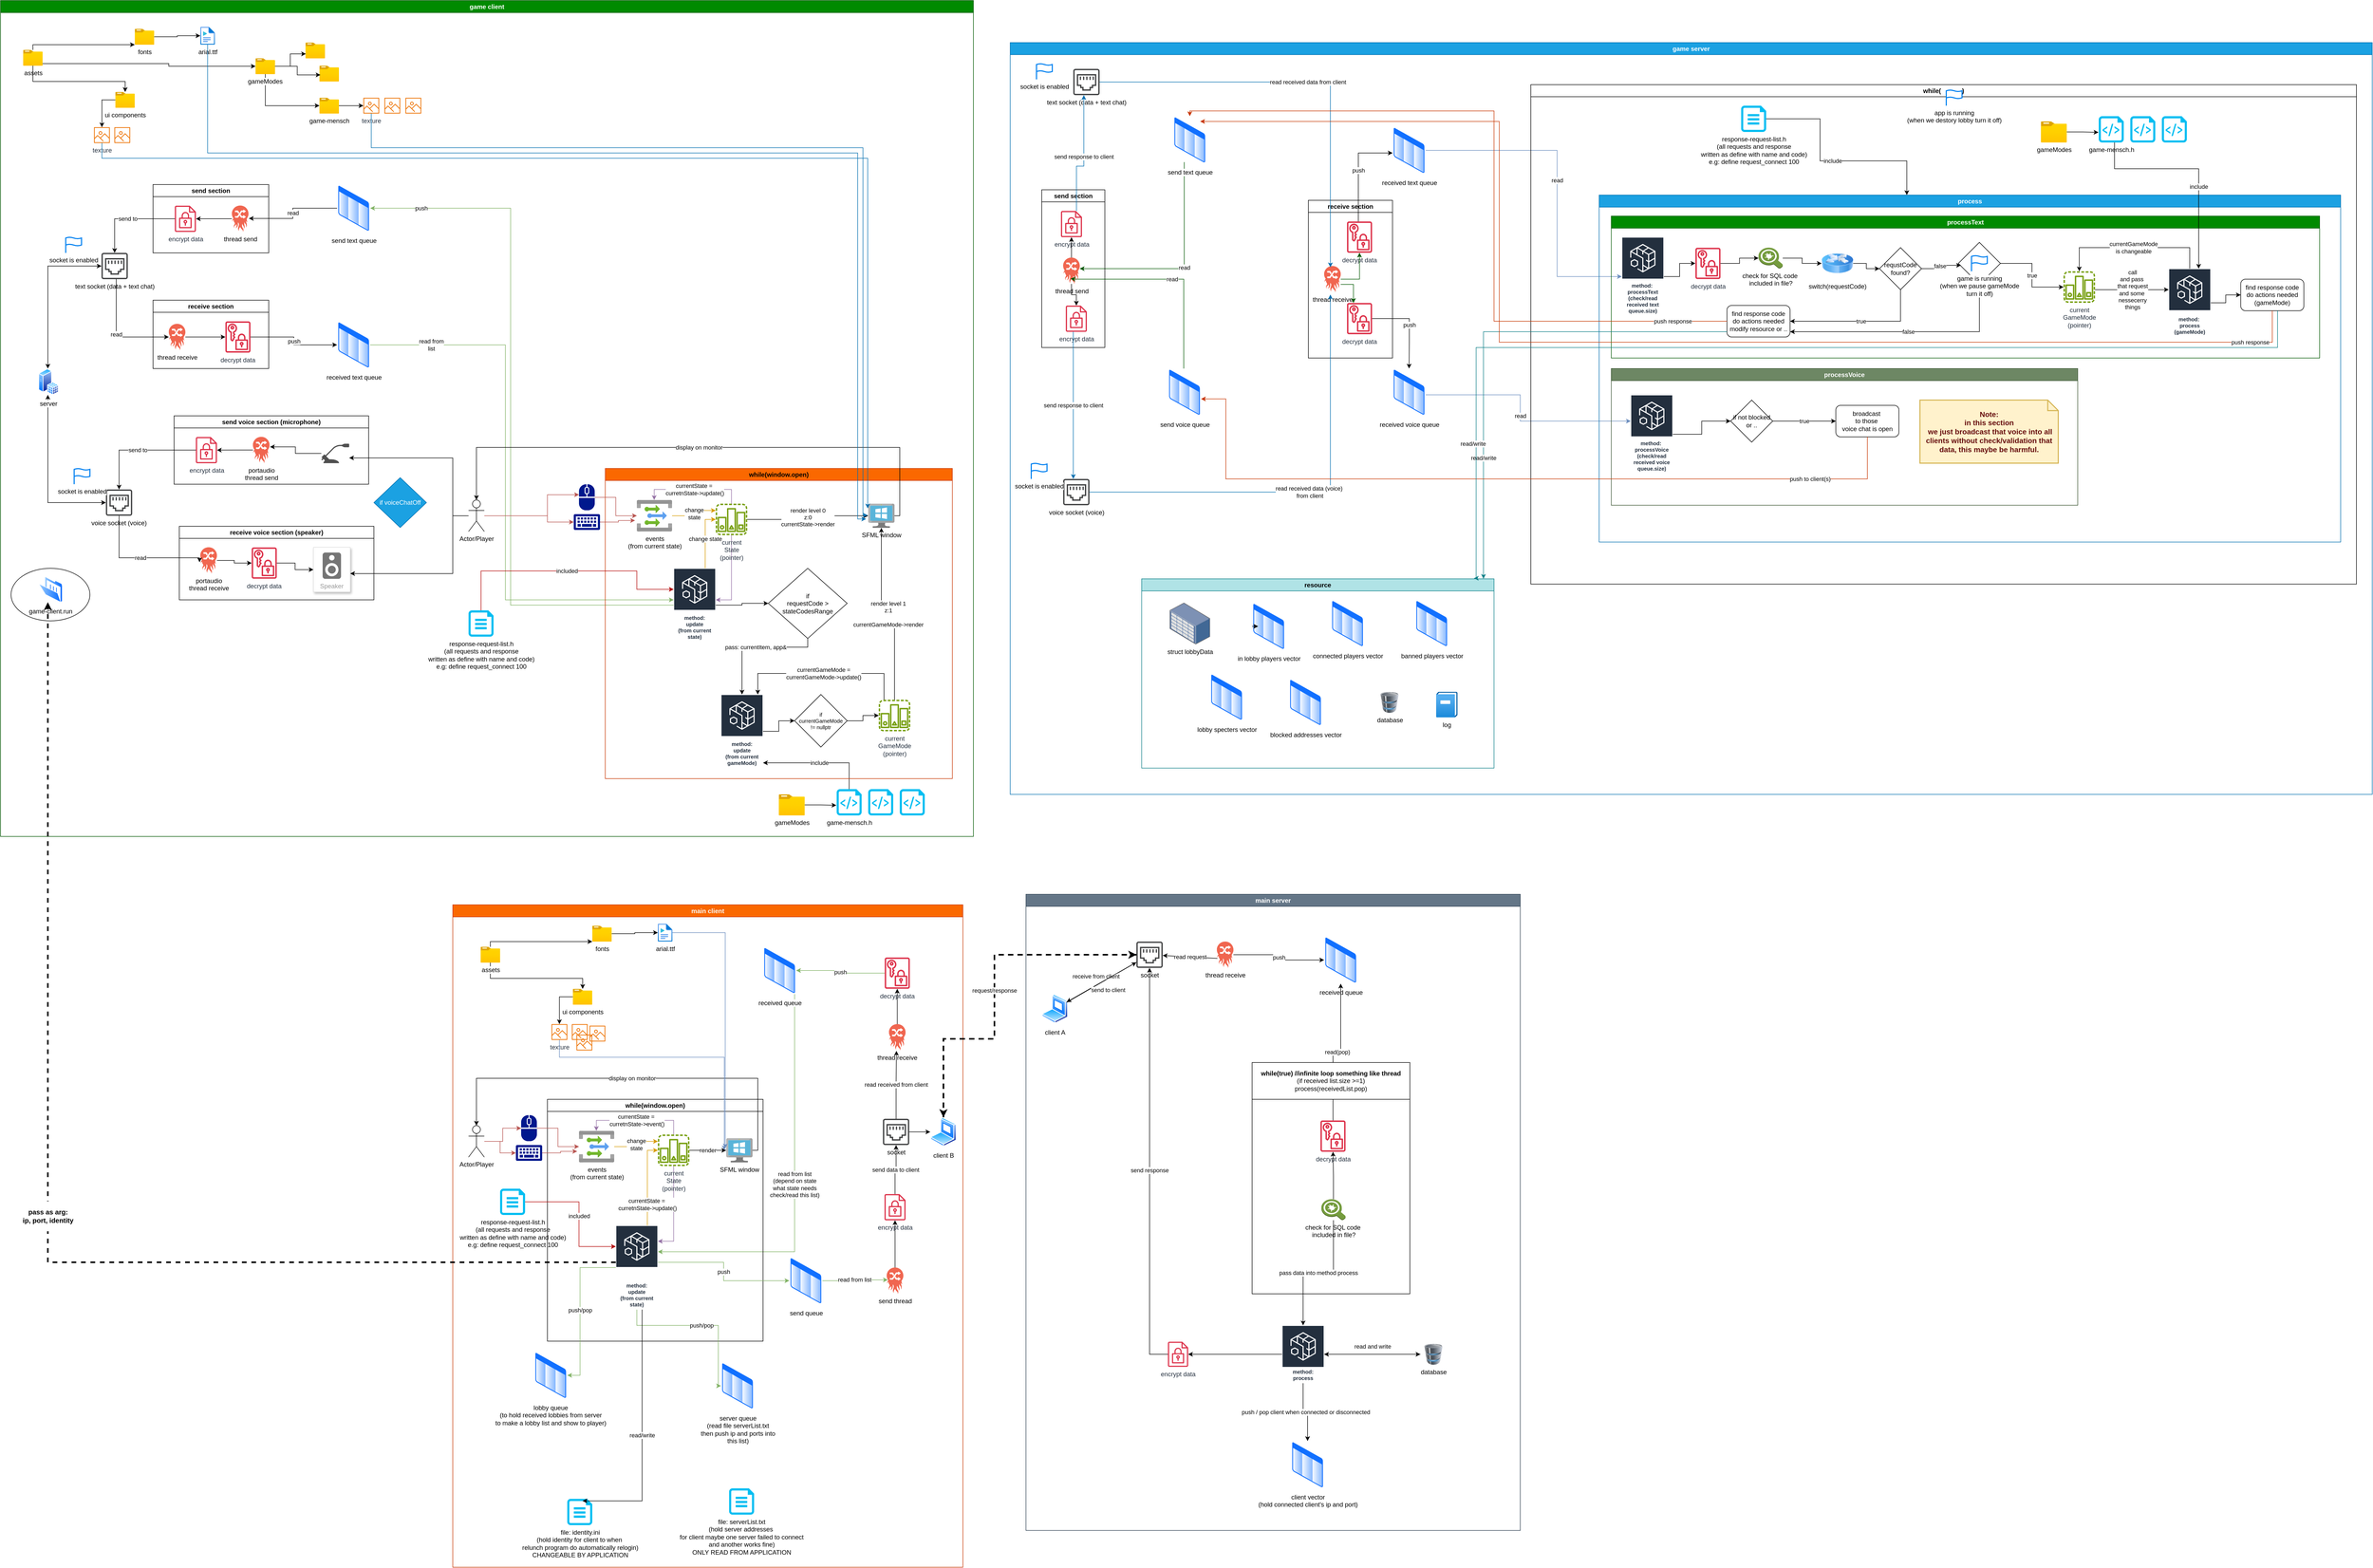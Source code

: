 <mxfile version="22.1.18" type="device">
  <diagram name="Page-1" id="1d_lpGJ1e7MVwcR90ZQu">
    <mxGraphModel dx="4540" dy="2886" grid="1" gridSize="10" guides="1" tooltips="1" connect="1" arrows="1" fold="1" page="1" pageScale="1" pageWidth="850" pageHeight="1100" math="0" shadow="0">
      <root>
        <mxCell id="0" />
        <mxCell id="1" parent="0" />
        <mxCell id="gc2cUL4_a84Z-d1dMqsE-2" value="game client" style="swimlane;whiteSpace=wrap;html=1;fillColor=#008a00;fontColor=#ffffff;strokeColor=#005700;" vertex="1" parent="1">
          <mxGeometry x="-920" y="-880" width="1850" height="1590" as="geometry" />
        </mxCell>
        <mxCell id="gc2cUL4_a84Z-d1dMqsE-144" value="" style="ellipse;whiteSpace=wrap;html=1;" vertex="1" parent="gc2cUL4_a84Z-d1dMqsE-2">
          <mxGeometry x="20" y="1080" width="150" height="100" as="geometry" />
        </mxCell>
        <mxCell id="gc2cUL4_a84Z-d1dMqsE-143" value="game-client.run" style="image;aspect=fixed;perimeter=ellipsePerimeter;html=1;align=center;shadow=0;dashed=0;spacingTop=3;image=img/lib/active_directory/folder_open.svg;" vertex="1" parent="gc2cUL4_a84Z-d1dMqsE-2">
          <mxGeometry x="72.0" y="1095" width="46" height="50" as="geometry" />
        </mxCell>
        <mxCell id="gc2cUL4_a84Z-d1dMqsE-286" value="voice socket (voice)" style="sketch=0;pointerEvents=1;shadow=0;dashed=0;html=1;strokeColor=none;fillColor=#434445;aspect=fixed;labelPosition=center;verticalLabelPosition=bottom;verticalAlign=top;align=center;outlineConnect=0;shape=mxgraph.vvd.ethernet_port;" vertex="1" parent="gc2cUL4_a84Z-d1dMqsE-2">
          <mxGeometry x="200.37" y="930" width="50" height="50" as="geometry" />
        </mxCell>
        <mxCell id="gc2cUL4_a84Z-d1dMqsE-287" value="socket is enabled" style="html=1;verticalLabelPosition=bottom;align=center;labelBackgroundColor=#ffffff;verticalAlign=top;strokeWidth=2;strokeColor=#0080F0;shadow=0;dashed=0;shape=mxgraph.ios7.icons.flag;" vertex="1" parent="gc2cUL4_a84Z-d1dMqsE-2">
          <mxGeometry x="140" y="890" width="30" height="30" as="geometry" />
        </mxCell>
        <mxCell id="gc2cUL4_a84Z-d1dMqsE-308" value="read" style="edgeStyle=orthogonalEdgeStyle;rounded=0;orthogonalLoop=1;jettySize=auto;html=1;" edge="1" parent="gc2cUL4_a84Z-d1dMqsE-2" source="gc2cUL4_a84Z-d1dMqsE-288" target="gc2cUL4_a84Z-d1dMqsE-297">
          <mxGeometry x="0.001" relative="1" as="geometry">
            <Array as="points">
              <mxPoint x="220" y="640" />
            </Array>
            <mxPoint as="offset" />
          </mxGeometry>
        </mxCell>
        <mxCell id="gc2cUL4_a84Z-d1dMqsE-345" style="edgeStyle=orthogonalEdgeStyle;rounded=0;orthogonalLoop=1;jettySize=auto;html=1;startArrow=classic;startFill=1;" edge="1" parent="gc2cUL4_a84Z-d1dMqsE-2" source="gc2cUL4_a84Z-d1dMqsE-288" target="gc2cUL4_a84Z-d1dMqsE-342">
          <mxGeometry relative="1" as="geometry">
            <Array as="points">
              <mxPoint x="90" y="505" />
            </Array>
          </mxGeometry>
        </mxCell>
        <mxCell id="gc2cUL4_a84Z-d1dMqsE-288" value="text socket (data + text chat)" style="sketch=0;pointerEvents=1;shadow=0;dashed=0;html=1;strokeColor=none;fillColor=#434445;aspect=fixed;labelPosition=center;verticalLabelPosition=bottom;verticalAlign=top;align=center;outlineConnect=0;shape=mxgraph.vvd.ethernet_port;" vertex="1" parent="gc2cUL4_a84Z-d1dMqsE-2">
          <mxGeometry x="192" y="480" width="50" height="50" as="geometry" />
        </mxCell>
        <mxCell id="gc2cUL4_a84Z-d1dMqsE-289" value="socket is enabled" style="html=1;verticalLabelPosition=bottom;align=center;labelBackgroundColor=#ffffff;verticalAlign=top;strokeWidth=2;strokeColor=#0080F0;shadow=0;dashed=0;shape=mxgraph.ios7.icons.flag;" vertex="1" parent="gc2cUL4_a84Z-d1dMqsE-2">
          <mxGeometry x="124" y="450" width="30" height="30" as="geometry" />
        </mxCell>
        <mxCell id="gc2cUL4_a84Z-d1dMqsE-290" value="send section" style="swimlane;whiteSpace=wrap;html=1;" vertex="1" parent="gc2cUL4_a84Z-d1dMqsE-2">
          <mxGeometry x="290" y="350" width="220" height="130" as="geometry" />
        </mxCell>
        <mxCell id="gc2cUL4_a84Z-d1dMqsE-291" value="thread send" style="verticalLabelPosition=bottom;sketch=0;html=1;fillColor=#F06650;strokeColor=#ffffff;verticalAlign=top;align=center;points=[];pointerEvents=1;shape=mxgraph.cisco_safe.compositeIcon;bgIcon=threat2;resIcon=mxgraph.cisco_safe.threat.threat_b4;" vertex="1" parent="gc2cUL4_a84Z-d1dMqsE-290">
          <mxGeometry x="150" y="40" width="31.5" height="50" as="geometry" />
        </mxCell>
        <mxCell id="gc2cUL4_a84Z-d1dMqsE-294" value="encrypt data" style="sketch=0;outlineConnect=0;fontColor=#232F3E;gradientColor=none;fillColor=#DD344C;strokeColor=none;dashed=0;verticalLabelPosition=bottom;verticalAlign=top;align=center;html=1;fontSize=12;fontStyle=0;aspect=fixed;pointerEvents=1;shape=mxgraph.aws4.encrypted_data;" vertex="1" parent="gc2cUL4_a84Z-d1dMqsE-290">
          <mxGeometry x="41.5" y="40.0" width="40" height="50.32" as="geometry" />
        </mxCell>
        <mxCell id="gc2cUL4_a84Z-d1dMqsE-295" value="" style="edgeStyle=orthogonalEdgeStyle;rounded=0;orthogonalLoop=1;jettySize=auto;html=1;" edge="1" parent="gc2cUL4_a84Z-d1dMqsE-290" source="gc2cUL4_a84Z-d1dMqsE-291" target="gc2cUL4_a84Z-d1dMqsE-294">
          <mxGeometry relative="1" as="geometry">
            <mxPoint x="1066" y="-790" as="sourcePoint" />
            <mxPoint x="1080" y="-1100" as="targetPoint" />
            <Array as="points" />
          </mxGeometry>
        </mxCell>
        <mxCell id="gc2cUL4_a84Z-d1dMqsE-296" value="receive section" style="swimlane;whiteSpace=wrap;html=1;" vertex="1" parent="gc2cUL4_a84Z-d1dMqsE-2">
          <mxGeometry x="290" y="570" width="220" height="130" as="geometry" />
        </mxCell>
        <mxCell id="gc2cUL4_a84Z-d1dMqsE-297" value="thread receive" style="verticalLabelPosition=bottom;sketch=0;html=1;fillColor=#F06650;strokeColor=#ffffff;verticalAlign=top;align=center;points=[];pointerEvents=1;shape=mxgraph.cisco_safe.compositeIcon;bgIcon=threat2;resIcon=mxgraph.cisco_safe.threat.threat_b4;" vertex="1" parent="gc2cUL4_a84Z-d1dMqsE-296">
          <mxGeometry x="30" y="45" width="31.5" height="50" as="geometry" />
        </mxCell>
        <mxCell id="gc2cUL4_a84Z-d1dMqsE-302" value="decrypt data" style="sketch=0;outlineConnect=0;fontColor=#232F3E;gradientColor=none;fillColor=#DD344C;strokeColor=none;dashed=0;verticalLabelPosition=bottom;verticalAlign=top;align=center;html=1;fontSize=12;fontStyle=0;aspect=fixed;pointerEvents=1;shape=mxgraph.aws4.data_encryption_key;" vertex="1" parent="gc2cUL4_a84Z-d1dMqsE-296">
          <mxGeometry x="137.63" y="40" width="47.69" height="60" as="geometry" />
        </mxCell>
        <mxCell id="gc2cUL4_a84Z-d1dMqsE-305" style="edgeStyle=orthogonalEdgeStyle;rounded=0;orthogonalLoop=1;jettySize=auto;html=1;" edge="1" parent="gc2cUL4_a84Z-d1dMqsE-296" source="gc2cUL4_a84Z-d1dMqsE-297" target="gc2cUL4_a84Z-d1dMqsE-302">
          <mxGeometry relative="1" as="geometry" />
        </mxCell>
        <mxCell id="gc2cUL4_a84Z-d1dMqsE-309" value="send to" style="edgeStyle=orthogonalEdgeStyle;rounded=0;orthogonalLoop=1;jettySize=auto;html=1;" edge="1" parent="gc2cUL4_a84Z-d1dMqsE-2" source="gc2cUL4_a84Z-d1dMqsE-294" target="gc2cUL4_a84Z-d1dMqsE-288">
          <mxGeometry relative="1" as="geometry" />
        </mxCell>
        <mxCell id="gc2cUL4_a84Z-d1dMqsE-428" value="push" style="edgeStyle=orthogonalEdgeStyle;rounded=0;orthogonalLoop=1;jettySize=auto;html=1;fillColor=#d5e8d4;strokeColor=#82b366;startArrow=classic;startFill=1;endArrow=none;endFill=0;" edge="1" parent="gc2cUL4_a84Z-d1dMqsE-2" source="gc2cUL4_a84Z-d1dMqsE-310" target="gc2cUL4_a84Z-d1dMqsE-389">
          <mxGeometry x="-0.854" relative="1" as="geometry">
            <Array as="points">
              <mxPoint x="970" y="395" />
              <mxPoint x="970" y="1150" />
            </Array>
            <mxPoint as="offset" />
          </mxGeometry>
        </mxCell>
        <mxCell id="gc2cUL4_a84Z-d1dMqsE-310" value="send text queue" style="image;aspect=fixed;perimeter=ellipsePerimeter;html=1;align=center;shadow=0;dashed=0;spacingTop=3;image=img/lib/active_directory/list.svg;" vertex="1" parent="gc2cUL4_a84Z-d1dMqsE-2">
          <mxGeometry x="640" y="350" width="63" height="90" as="geometry" />
        </mxCell>
        <mxCell id="gc2cUL4_a84Z-d1dMqsE-311" value="read" style="edgeStyle=orthogonalEdgeStyle;rounded=0;orthogonalLoop=1;jettySize=auto;html=1;entryX=1.025;entryY=0.489;entryDx=0;entryDy=0;entryPerimeter=0;" edge="1" parent="gc2cUL4_a84Z-d1dMqsE-2" source="gc2cUL4_a84Z-d1dMqsE-310" target="gc2cUL4_a84Z-d1dMqsE-291">
          <mxGeometry relative="1" as="geometry" />
        </mxCell>
        <mxCell id="gc2cUL4_a84Z-d1dMqsE-429" value="read from&lt;br&gt;list" style="edgeStyle=orthogonalEdgeStyle;rounded=0;orthogonalLoop=1;jettySize=auto;html=1;fillColor=#d5e8d4;strokeColor=#82b366;" edge="1" parent="gc2cUL4_a84Z-d1dMqsE-2" source="gc2cUL4_a84Z-d1dMqsE-312" target="gc2cUL4_a84Z-d1dMqsE-389">
          <mxGeometry x="-0.782" relative="1" as="geometry">
            <Array as="points">
              <mxPoint x="960" y="655" />
              <mxPoint x="960" y="1140" />
            </Array>
            <mxPoint as="offset" />
          </mxGeometry>
        </mxCell>
        <mxCell id="gc2cUL4_a84Z-d1dMqsE-312" value="received text queue" style="image;aspect=fixed;perimeter=ellipsePerimeter;html=1;align=center;shadow=0;dashed=0;spacingTop=3;image=img/lib/active_directory/list.svg;" vertex="1" parent="gc2cUL4_a84Z-d1dMqsE-2">
          <mxGeometry x="640" y="610" width="63" height="90" as="geometry" />
        </mxCell>
        <mxCell id="gc2cUL4_a84Z-d1dMqsE-313" value="push" style="edgeStyle=orthogonalEdgeStyle;rounded=0;orthogonalLoop=1;jettySize=auto;html=1;entryX=0;entryY=0.5;entryDx=0;entryDy=0;" edge="1" parent="gc2cUL4_a84Z-d1dMqsE-2" source="gc2cUL4_a84Z-d1dMqsE-302" target="gc2cUL4_a84Z-d1dMqsE-312">
          <mxGeometry relative="1" as="geometry" />
        </mxCell>
        <mxCell id="gc2cUL4_a84Z-d1dMqsE-314" value="receive voice section (speaker)" style="swimlane;whiteSpace=wrap;html=1;" vertex="1" parent="gc2cUL4_a84Z-d1dMqsE-2">
          <mxGeometry x="340" y="1000" width="370" height="140" as="geometry" />
        </mxCell>
        <mxCell id="gc2cUL4_a84Z-d1dMqsE-315" value="portaudio&lt;br&gt;thread receive" style="verticalLabelPosition=bottom;sketch=0;html=1;fillColor=#F06650;strokeColor=#ffffff;verticalAlign=top;align=center;points=[];pointerEvents=1;shape=mxgraph.cisco_safe.compositeIcon;bgIcon=threat2;resIcon=mxgraph.cisco_safe.threat.threat_b4;" vertex="1" parent="gc2cUL4_a84Z-d1dMqsE-314">
          <mxGeometry x="40" y="40" width="31.5" height="50" as="geometry" />
        </mxCell>
        <mxCell id="gc2cUL4_a84Z-d1dMqsE-316" value="decrypt data" style="sketch=0;outlineConnect=0;fontColor=#232F3E;gradientColor=none;fillColor=#DD344C;strokeColor=none;dashed=0;verticalLabelPosition=bottom;verticalAlign=top;align=center;html=1;fontSize=12;fontStyle=0;aspect=fixed;pointerEvents=1;shape=mxgraph.aws4.data_encryption_key;" vertex="1" parent="gc2cUL4_a84Z-d1dMqsE-314">
          <mxGeometry x="137.63" y="40" width="47.69" height="60" as="geometry" />
        </mxCell>
        <mxCell id="gc2cUL4_a84Z-d1dMqsE-317" style="edgeStyle=orthogonalEdgeStyle;rounded=0;orthogonalLoop=1;jettySize=auto;html=1;" edge="1" parent="gc2cUL4_a84Z-d1dMqsE-314" source="gc2cUL4_a84Z-d1dMqsE-315" target="gc2cUL4_a84Z-d1dMqsE-316">
          <mxGeometry relative="1" as="geometry" />
        </mxCell>
        <mxCell id="gc2cUL4_a84Z-d1dMqsE-320" value="Speaker" style="strokeColor=#dddddd;shadow=1;strokeWidth=1;rounded=1;absoluteArcSize=1;arcSize=2;labelPosition=center;verticalLabelPosition=middle;align=center;verticalAlign=bottom;spacingLeft=0;fontColor=#999999;fontSize=12;whiteSpace=wrap;spacingBottom=2;html=1;" vertex="1" parent="gc2cUL4_a84Z-d1dMqsE-314">
          <mxGeometry x="255" y="40" width="70" height="85" as="geometry" />
        </mxCell>
        <mxCell id="gc2cUL4_a84Z-d1dMqsE-321" value="" style="sketch=0;dashed=0;connectable=0;html=1;fillColor=#757575;strokeColor=none;shape=mxgraph.gcp2.speaker;part=1;" vertex="1" parent="gc2cUL4_a84Z-d1dMqsE-320">
          <mxGeometry x="0.5" width="35" height="50" relative="1" as="geometry">
            <mxPoint x="-17.5" y="10" as="offset" />
          </mxGeometry>
        </mxCell>
        <mxCell id="gc2cUL4_a84Z-d1dMqsE-322" style="edgeStyle=orthogonalEdgeStyle;rounded=0;orthogonalLoop=1;jettySize=auto;html=1;" edge="1" parent="gc2cUL4_a84Z-d1dMqsE-314" source="gc2cUL4_a84Z-d1dMqsE-316" target="gc2cUL4_a84Z-d1dMqsE-320">
          <mxGeometry relative="1" as="geometry" />
        </mxCell>
        <mxCell id="gc2cUL4_a84Z-d1dMqsE-325" value="send voice section (microphone)" style="swimlane;whiteSpace=wrap;html=1;" vertex="1" parent="gc2cUL4_a84Z-d1dMqsE-2">
          <mxGeometry x="330" y="790" width="370" height="130" as="geometry" />
        </mxCell>
        <mxCell id="gc2cUL4_a84Z-d1dMqsE-326" value="portaudio&lt;br&gt;thread send" style="verticalLabelPosition=bottom;sketch=0;html=1;fillColor=#F06650;strokeColor=#ffffff;verticalAlign=top;align=center;points=[];pointerEvents=1;shape=mxgraph.cisco_safe.compositeIcon;bgIcon=threat2;resIcon=mxgraph.cisco_safe.threat.threat_b4;" vertex="1" parent="gc2cUL4_a84Z-d1dMqsE-325">
          <mxGeometry x="150" y="40" width="31.5" height="50" as="geometry" />
        </mxCell>
        <mxCell id="gc2cUL4_a84Z-d1dMqsE-327" value="encrypt data" style="sketch=0;outlineConnect=0;fontColor=#232F3E;gradientColor=none;fillColor=#DD344C;strokeColor=none;dashed=0;verticalLabelPosition=bottom;verticalAlign=top;align=center;html=1;fontSize=12;fontStyle=0;aspect=fixed;pointerEvents=1;shape=mxgraph.aws4.encrypted_data;" vertex="1" parent="gc2cUL4_a84Z-d1dMqsE-325">
          <mxGeometry x="41.5" y="40.0" width="40" height="50.32" as="geometry" />
        </mxCell>
        <mxCell id="gc2cUL4_a84Z-d1dMqsE-328" value="" style="edgeStyle=orthogonalEdgeStyle;rounded=0;orthogonalLoop=1;jettySize=auto;html=1;" edge="1" parent="gc2cUL4_a84Z-d1dMqsE-325" source="gc2cUL4_a84Z-d1dMqsE-326" target="gc2cUL4_a84Z-d1dMqsE-327">
          <mxGeometry relative="1" as="geometry">
            <mxPoint x="1066" y="-790" as="sourcePoint" />
            <mxPoint x="1080" y="-1100" as="targetPoint" />
            <Array as="points" />
          </mxGeometry>
        </mxCell>
        <mxCell id="gc2cUL4_a84Z-d1dMqsE-324" value="" style="sketch=0;pointerEvents=1;shadow=0;dashed=0;html=1;strokeColor=none;fillColor=#505050;labelPosition=center;verticalLabelPosition=bottom;verticalAlign=top;outlineConnect=0;align=center;shape=mxgraph.office.devices.microphone;" vertex="1" parent="gc2cUL4_a84Z-d1dMqsE-325">
          <mxGeometry x="280" y="53" width="53" height="37" as="geometry" />
        </mxCell>
        <mxCell id="gc2cUL4_a84Z-d1dMqsE-333" style="edgeStyle=orthogonalEdgeStyle;rounded=0;orthogonalLoop=1;jettySize=auto;html=1;entryX=1.032;entryY=0.38;entryDx=0;entryDy=0;entryPerimeter=0;" edge="1" parent="gc2cUL4_a84Z-d1dMqsE-325" source="gc2cUL4_a84Z-d1dMqsE-324" target="gc2cUL4_a84Z-d1dMqsE-326">
          <mxGeometry relative="1" as="geometry" />
        </mxCell>
        <mxCell id="gc2cUL4_a84Z-d1dMqsE-335" style="edgeStyle=orthogonalEdgeStyle;rounded=0;orthogonalLoop=1;jettySize=auto;html=1;" edge="1" parent="gc2cUL4_a84Z-d1dMqsE-2" source="gc2cUL4_a84Z-d1dMqsE-334" target="gc2cUL4_a84Z-d1dMqsE-324">
          <mxGeometry relative="1" as="geometry">
            <Array as="points">
              <mxPoint x="860" y="980" />
              <mxPoint x="860" y="870" />
            </Array>
          </mxGeometry>
        </mxCell>
        <mxCell id="gc2cUL4_a84Z-d1dMqsE-336" style="edgeStyle=orthogonalEdgeStyle;rounded=0;orthogonalLoop=1;jettySize=auto;html=1;" edge="1" parent="gc2cUL4_a84Z-d1dMqsE-2" source="gc2cUL4_a84Z-d1dMqsE-334" target="gc2cUL4_a84Z-d1dMqsE-320">
          <mxGeometry relative="1" as="geometry">
            <Array as="points">
              <mxPoint x="860" y="980" />
              <mxPoint x="860" y="1090" />
            </Array>
          </mxGeometry>
        </mxCell>
        <mxCell id="gc2cUL4_a84Z-d1dMqsE-334" value="Actor/Player" style="shape=umlActor;verticalLabelPosition=bottom;verticalAlign=top;html=1;outlineConnect=0;" vertex="1" parent="gc2cUL4_a84Z-d1dMqsE-2">
          <mxGeometry x="890" y="950" width="30" height="60" as="geometry" />
        </mxCell>
        <mxCell id="gc2cUL4_a84Z-d1dMqsE-338" value="read" style="edgeStyle=orthogonalEdgeStyle;rounded=0;orthogonalLoop=1;jettySize=auto;html=1;entryX=-0.048;entryY=0.57;entryDx=0;entryDy=0;entryPerimeter=0;" edge="1" parent="gc2cUL4_a84Z-d1dMqsE-2" source="gc2cUL4_a84Z-d1dMqsE-286" target="gc2cUL4_a84Z-d1dMqsE-315">
          <mxGeometry relative="1" as="geometry">
            <Array as="points">
              <mxPoint x="225" y="1060" />
              <mxPoint x="379" y="1060" />
            </Array>
          </mxGeometry>
        </mxCell>
        <mxCell id="gc2cUL4_a84Z-d1dMqsE-341" value="send to" style="edgeStyle=orthogonalEdgeStyle;rounded=0;orthogonalLoop=1;jettySize=auto;html=1;" edge="1" parent="gc2cUL4_a84Z-d1dMqsE-2" source="gc2cUL4_a84Z-d1dMqsE-327" target="gc2cUL4_a84Z-d1dMqsE-286">
          <mxGeometry relative="1" as="geometry" />
        </mxCell>
        <mxCell id="gc2cUL4_a84Z-d1dMqsE-344" style="edgeStyle=orthogonalEdgeStyle;rounded=0;orthogonalLoop=1;jettySize=auto;html=1;startArrow=classic;startFill=1;" edge="1" parent="gc2cUL4_a84Z-d1dMqsE-2" source="gc2cUL4_a84Z-d1dMqsE-342" target="gc2cUL4_a84Z-d1dMqsE-286">
          <mxGeometry relative="1" as="geometry">
            <Array as="points">
              <mxPoint x="90" y="955" />
            </Array>
          </mxGeometry>
        </mxCell>
        <mxCell id="gc2cUL4_a84Z-d1dMqsE-342" value="server" style="image;aspect=fixed;perimeter=ellipsePerimeter;html=1;align=center;shadow=0;dashed=0;spacingTop=3;image=img/lib/active_directory/sql_server.svg;" vertex="1" parent="gc2cUL4_a84Z-d1dMqsE-2">
          <mxGeometry x="72" y="700" width="38.5" height="50" as="geometry" />
        </mxCell>
        <mxCell id="gc2cUL4_a84Z-d1dMqsE-347" value="if&amp;nbsp;voiceChatOff" style="rhombus;whiteSpace=wrap;html=1;fillColor=#1ba1e2;fontColor=#ffffff;strokeColor=#006EAF;" vertex="1" parent="gc2cUL4_a84Z-d1dMqsE-2">
          <mxGeometry x="710" y="907.5" width="100" height="95" as="geometry" />
        </mxCell>
        <mxCell id="gc2cUL4_a84Z-d1dMqsE-361" style="edgeStyle=orthogonalEdgeStyle;rounded=0;orthogonalLoop=1;jettySize=auto;html=1;" edge="1" parent="gc2cUL4_a84Z-d1dMqsE-2" source="gc2cUL4_a84Z-d1dMqsE-350" target="gc2cUL4_a84Z-d1dMqsE-360">
          <mxGeometry relative="1" as="geometry">
            <Array as="points">
              <mxPoint x="320" y="120" />
              <mxPoint x="320" y="125" />
            </Array>
          </mxGeometry>
        </mxCell>
        <mxCell id="gc2cUL4_a84Z-d1dMqsE-350" value="assets" style="image;aspect=fixed;html=1;points=[];align=center;fontSize=12;image=img/lib/azure2/general/Folder_Blank.svg;" vertex="1" parent="gc2cUL4_a84Z-d1dMqsE-2">
          <mxGeometry x="43.07" y="94" width="36.96" height="30" as="geometry" />
        </mxCell>
        <mxCell id="gc2cUL4_a84Z-d1dMqsE-352" value="ui components" style="image;aspect=fixed;html=1;points=[];align=center;fontSize=12;image=img/lib/azure2/general/Folder_Blank.svg;" vertex="1" parent="gc2cUL4_a84Z-d1dMqsE-2">
          <mxGeometry x="218.32" y="174" width="36.96" height="30" as="geometry" />
        </mxCell>
        <mxCell id="gc2cUL4_a84Z-d1dMqsE-348" style="edgeStyle=orthogonalEdgeStyle;rounded=0;orthogonalLoop=1;jettySize=auto;html=1;" edge="1" parent="gc2cUL4_a84Z-d1dMqsE-2" source="gc2cUL4_a84Z-d1dMqsE-350" target="gc2cUL4_a84Z-d1dMqsE-352">
          <mxGeometry relative="1" as="geometry">
            <Array as="points">
              <mxPoint x="62.03" y="154" />
              <mxPoint x="237.03" y="154" />
            </Array>
          </mxGeometry>
        </mxCell>
        <mxCell id="gc2cUL4_a84Z-d1dMqsE-354" value="fonts" style="image;aspect=fixed;html=1;points=[];align=center;fontSize=12;image=img/lib/azure2/general/Folder_Blank.svg;" vertex="1" parent="gc2cUL4_a84Z-d1dMqsE-2">
          <mxGeometry x="255.28" y="54" width="36.96" height="30" as="geometry" />
        </mxCell>
        <mxCell id="gc2cUL4_a84Z-d1dMqsE-349" style="edgeStyle=orthogonalEdgeStyle;rounded=0;orthogonalLoop=1;jettySize=auto;html=1;" edge="1" parent="gc2cUL4_a84Z-d1dMqsE-2" source="gc2cUL4_a84Z-d1dMqsE-350" target="gc2cUL4_a84Z-d1dMqsE-354">
          <mxGeometry relative="1" as="geometry">
            <Array as="points">
              <mxPoint x="62.03" y="84" />
            </Array>
          </mxGeometry>
        </mxCell>
        <mxCell id="gc2cUL4_a84Z-d1dMqsE-355" value="texture" style="sketch=0;outlineConnect=0;fontColor=#232F3E;gradientColor=none;fillColor=#ED7100;strokeColor=none;dashed=0;verticalLabelPosition=bottom;verticalAlign=top;align=center;html=1;fontSize=12;fontStyle=0;aspect=fixed;pointerEvents=1;shape=mxgraph.aws4.container_registry_image;" vertex="1" parent="gc2cUL4_a84Z-d1dMqsE-2">
          <mxGeometry x="177.78" y="241" width="30" height="30" as="geometry" />
        </mxCell>
        <mxCell id="gc2cUL4_a84Z-d1dMqsE-351" style="edgeStyle=orthogonalEdgeStyle;rounded=0;orthogonalLoop=1;jettySize=auto;html=1;" edge="1" parent="gc2cUL4_a84Z-d1dMqsE-2" source="gc2cUL4_a84Z-d1dMqsE-352" target="gc2cUL4_a84Z-d1dMqsE-355">
          <mxGeometry relative="1" as="geometry" />
        </mxCell>
        <mxCell id="gc2cUL4_a84Z-d1dMqsE-358" value="" style="sketch=0;outlineConnect=0;fontColor=#232F3E;gradientColor=none;fillColor=#ED7100;strokeColor=none;dashed=0;verticalLabelPosition=bottom;verticalAlign=top;align=center;html=1;fontSize=12;fontStyle=0;aspect=fixed;pointerEvents=1;shape=mxgraph.aws4.container_registry_image;" vertex="1" parent="gc2cUL4_a84Z-d1dMqsE-2">
          <mxGeometry x="216.53" y="241" width="30" height="30" as="geometry" />
        </mxCell>
        <mxCell id="gc2cUL4_a84Z-d1dMqsE-359" value="arial.ttf" style="image;aspect=fixed;html=1;points=[];align=center;fontSize=12;image=img/lib/azure2/general/Media_File.svg;" vertex="1" parent="gc2cUL4_a84Z-d1dMqsE-2">
          <mxGeometry x="380.03" y="50" width="27.63" height="34" as="geometry" />
        </mxCell>
        <mxCell id="gc2cUL4_a84Z-d1dMqsE-353" style="edgeStyle=orthogonalEdgeStyle;rounded=0;orthogonalLoop=1;jettySize=auto;html=1;" edge="1" parent="gc2cUL4_a84Z-d1dMqsE-2" source="gc2cUL4_a84Z-d1dMqsE-354" target="gc2cUL4_a84Z-d1dMqsE-359">
          <mxGeometry relative="1" as="geometry" />
        </mxCell>
        <mxCell id="gc2cUL4_a84Z-d1dMqsE-367" style="edgeStyle=orthogonalEdgeStyle;rounded=0;orthogonalLoop=1;jettySize=auto;html=1;" edge="1" parent="gc2cUL4_a84Z-d1dMqsE-2" source="gc2cUL4_a84Z-d1dMqsE-360" target="gc2cUL4_a84Z-d1dMqsE-366">
          <mxGeometry relative="1" as="geometry">
            <Array as="points">
              <mxPoint x="504" y="200" />
            </Array>
          </mxGeometry>
        </mxCell>
        <mxCell id="gc2cUL4_a84Z-d1dMqsE-360" value="gameModes" style="image;aspect=fixed;html=1;points=[];align=center;fontSize=12;image=img/lib/azure2/general/Folder_Blank.svg;" vertex="1" parent="gc2cUL4_a84Z-d1dMqsE-2">
          <mxGeometry x="485.0" y="110" width="36.96" height="30" as="geometry" />
        </mxCell>
        <mxCell id="gc2cUL4_a84Z-d1dMqsE-365" value="texture" style="sketch=0;outlineConnect=0;fontColor=#232F3E;gradientColor=none;fillColor=#ED7100;strokeColor=none;dashed=0;verticalLabelPosition=bottom;verticalAlign=top;align=center;html=1;fontSize=12;fontStyle=0;aspect=fixed;pointerEvents=1;shape=mxgraph.aws4.container_registry_image;" vertex="1" parent="gc2cUL4_a84Z-d1dMqsE-2">
          <mxGeometry x="690" y="185" width="30" height="30" as="geometry" />
        </mxCell>
        <mxCell id="gc2cUL4_a84Z-d1dMqsE-368" style="edgeStyle=orthogonalEdgeStyle;rounded=0;orthogonalLoop=1;jettySize=auto;html=1;" edge="1" parent="gc2cUL4_a84Z-d1dMqsE-2" source="gc2cUL4_a84Z-d1dMqsE-366" target="gc2cUL4_a84Z-d1dMqsE-365">
          <mxGeometry relative="1" as="geometry" />
        </mxCell>
        <mxCell id="gc2cUL4_a84Z-d1dMqsE-366" value="game-mensch" style="image;aspect=fixed;html=1;points=[];align=center;fontSize=12;image=img/lib/azure2/general/Folder_Blank.svg;" vertex="1" parent="gc2cUL4_a84Z-d1dMqsE-2">
          <mxGeometry x="606.52" y="185" width="36.96" height="30" as="geometry" />
        </mxCell>
        <mxCell id="gc2cUL4_a84Z-d1dMqsE-370" value="" style="image;aspect=fixed;html=1;points=[];align=center;fontSize=12;image=img/lib/azure2/general/Folder_Blank.svg;" vertex="1" parent="gc2cUL4_a84Z-d1dMqsE-2">
          <mxGeometry x="580.0" y="80" width="36.96" height="30" as="geometry" />
        </mxCell>
        <mxCell id="gc2cUL4_a84Z-d1dMqsE-369" value="" style="image;aspect=fixed;html=1;points=[];align=center;fontSize=12;image=img/lib/azure2/general/Folder_Blank.svg;" vertex="1" parent="gc2cUL4_a84Z-d1dMqsE-2">
          <mxGeometry x="606.52" y="124" width="36.96" height="30" as="geometry" />
        </mxCell>
        <mxCell id="gc2cUL4_a84Z-d1dMqsE-371" style="edgeStyle=orthogonalEdgeStyle;rounded=0;orthogonalLoop=1;jettySize=auto;html=1;entryX=0.051;entryY=0.582;entryDx=0;entryDy=0;entryPerimeter=0;" edge="1" parent="gc2cUL4_a84Z-d1dMqsE-2" source="gc2cUL4_a84Z-d1dMqsE-360" target="gc2cUL4_a84Z-d1dMqsE-369">
          <mxGeometry relative="1" as="geometry" />
        </mxCell>
        <mxCell id="gc2cUL4_a84Z-d1dMqsE-372" style="edgeStyle=orthogonalEdgeStyle;rounded=0;orthogonalLoop=1;jettySize=auto;html=1;entryX=0.021;entryY=0.716;entryDx=0;entryDy=0;entryPerimeter=0;" edge="1" parent="gc2cUL4_a84Z-d1dMqsE-2" source="gc2cUL4_a84Z-d1dMqsE-360" target="gc2cUL4_a84Z-d1dMqsE-370">
          <mxGeometry relative="1" as="geometry" />
        </mxCell>
        <mxCell id="gc2cUL4_a84Z-d1dMqsE-374" value="" style="sketch=0;outlineConnect=0;fontColor=#232F3E;gradientColor=none;fillColor=#ED7100;strokeColor=none;dashed=0;verticalLabelPosition=bottom;verticalAlign=top;align=center;html=1;fontSize=12;fontStyle=0;aspect=fixed;pointerEvents=1;shape=mxgraph.aws4.container_registry_image;" vertex="1" parent="gc2cUL4_a84Z-d1dMqsE-2">
          <mxGeometry x="770" y="185" width="30" height="30" as="geometry" />
        </mxCell>
        <mxCell id="gc2cUL4_a84Z-d1dMqsE-373" value="" style="sketch=0;outlineConnect=0;fontColor=#232F3E;gradientColor=none;fillColor=#ED7100;strokeColor=none;dashed=0;verticalLabelPosition=bottom;verticalAlign=top;align=center;html=1;fontSize=12;fontStyle=0;aspect=fixed;pointerEvents=1;shape=mxgraph.aws4.container_registry_image;" vertex="1" parent="gc2cUL4_a84Z-d1dMqsE-2">
          <mxGeometry x="730" y="185" width="30" height="30" as="geometry" />
        </mxCell>
        <mxCell id="gc2cUL4_a84Z-d1dMqsE-375" value="gameModes" style="image;aspect=fixed;html=1;points=[];align=center;fontSize=12;image=img/lib/azure2/general/Folder_Blank.svg;" vertex="1" parent="gc2cUL4_a84Z-d1dMqsE-2">
          <mxGeometry x="1480" y="1510" width="49.29" height="40" as="geometry" />
        </mxCell>
        <mxCell id="gc2cUL4_a84Z-d1dMqsE-435" value="include" style="edgeStyle=orthogonalEdgeStyle;rounded=0;orthogonalLoop=1;jettySize=auto;html=1;" edge="1" parent="gc2cUL4_a84Z-d1dMqsE-2" source="gc2cUL4_a84Z-d1dMqsE-376" target="gc2cUL4_a84Z-d1dMqsE-423">
          <mxGeometry relative="1" as="geometry">
            <mxPoint x="1600" y="1450" as="targetPoint" />
            <Array as="points">
              <mxPoint x="1614" y="1450" />
            </Array>
          </mxGeometry>
        </mxCell>
        <mxCell id="gc2cUL4_a84Z-d1dMqsE-376" value="game-mensch.h" style="verticalLabelPosition=bottom;html=1;verticalAlign=top;align=center;strokeColor=none;fillColor=#00BEF2;shape=mxgraph.azure.script_file;pointerEvents=1;" vertex="1" parent="gc2cUL4_a84Z-d1dMqsE-2">
          <mxGeometry x="1590" y="1500" width="47.5" height="50" as="geometry" />
        </mxCell>
        <mxCell id="gc2cUL4_a84Z-d1dMqsE-377" value="" style="verticalLabelPosition=bottom;html=1;verticalAlign=top;align=center;strokeColor=none;fillColor=#00BEF2;shape=mxgraph.azure.script_file;pointerEvents=1;" vertex="1" parent="gc2cUL4_a84Z-d1dMqsE-2">
          <mxGeometry x="1710" y="1500" width="47.5" height="50" as="geometry" />
        </mxCell>
        <mxCell id="gc2cUL4_a84Z-d1dMqsE-378" value="" style="verticalLabelPosition=bottom;html=1;verticalAlign=top;align=center;strokeColor=none;fillColor=#00BEF2;shape=mxgraph.azure.script_file;pointerEvents=1;" vertex="1" parent="gc2cUL4_a84Z-d1dMqsE-2">
          <mxGeometry x="1650" y="1500" width="47.5" height="50" as="geometry" />
        </mxCell>
        <mxCell id="gc2cUL4_a84Z-d1dMqsE-379" style="edgeStyle=orthogonalEdgeStyle;rounded=0;orthogonalLoop=1;jettySize=auto;html=1;entryX=-0.013;entryY=0.616;entryDx=0;entryDy=0;entryPerimeter=0;" edge="1" source="gc2cUL4_a84Z-d1dMqsE-375" target="gc2cUL4_a84Z-d1dMqsE-376" parent="gc2cUL4_a84Z-d1dMqsE-2">
          <mxGeometry relative="1" as="geometry" />
        </mxCell>
        <mxCell id="gc2cUL4_a84Z-d1dMqsE-381" value="while(window.open)" style="swimlane;whiteSpace=wrap;html=1;fillColor=#fa6800;strokeColor=#C73500;fontColor=#000000;" vertex="1" parent="gc2cUL4_a84Z-d1dMqsE-2">
          <mxGeometry x="1150" y="890" width="660" height="590" as="geometry" />
        </mxCell>
        <mxCell id="gc2cUL4_a84Z-d1dMqsE-382" value="render level 0&lt;br&gt;z:0&lt;br&gt;currentState-&amp;gt;render" style="edgeStyle=orthogonalEdgeStyle;rounded=0;orthogonalLoop=1;jettySize=auto;html=1;" edge="1" parent="gc2cUL4_a84Z-d1dMqsE-381" source="gc2cUL4_a84Z-d1dMqsE-385" target="gc2cUL4_a84Z-d1dMqsE-390">
          <mxGeometry x="0.007" relative="1" as="geometry">
            <mxPoint as="offset" />
          </mxGeometry>
        </mxCell>
        <mxCell id="gc2cUL4_a84Z-d1dMqsE-383" style="edgeStyle=orthogonalEdgeStyle;rounded=0;orthogonalLoop=1;jettySize=auto;html=1;fillColor=#e1d5e7;strokeColor=#9673a6;" edge="1" parent="gc2cUL4_a84Z-d1dMqsE-381" source="gc2cUL4_a84Z-d1dMqsE-385" target="gc2cUL4_a84Z-d1dMqsE-389">
          <mxGeometry relative="1" as="geometry">
            <Array as="points">
              <mxPoint x="240" y="250" />
            </Array>
          </mxGeometry>
        </mxCell>
        <mxCell id="gc2cUL4_a84Z-d1dMqsE-384" value="currentState =&amp;nbsp;&lt;br&gt;curretnState-&amp;gt;update()" style="edgeStyle=orthogonalEdgeStyle;rounded=0;orthogonalLoop=1;jettySize=auto;html=1;fillColor=#e1d5e7;strokeColor=#9673a6;" edge="1" parent="gc2cUL4_a84Z-d1dMqsE-381" source="gc2cUL4_a84Z-d1dMqsE-385" target="gc2cUL4_a84Z-d1dMqsE-387">
          <mxGeometry relative="1" as="geometry">
            <Array as="points">
              <mxPoint x="240" y="40" />
              <mxPoint x="93" y="40" />
            </Array>
          </mxGeometry>
        </mxCell>
        <mxCell id="gc2cUL4_a84Z-d1dMqsE-385" value="current &lt;br&gt;State&lt;br&gt;(pointer)" style="sketch=0;outlineConnect=0;fontColor=#232F3E;gradientColor=none;fillColor=#7AA116;strokeColor=none;dashed=0;verticalLabelPosition=bottom;verticalAlign=top;align=center;html=1;fontSize=12;fontStyle=0;aspect=fixed;pointerEvents=1;shape=mxgraph.aws4.desired_state;" vertex="1" parent="gc2cUL4_a84Z-d1dMqsE-381">
          <mxGeometry x="210" y="67" width="60" height="60" as="geometry" />
        </mxCell>
        <mxCell id="gc2cUL4_a84Z-d1dMqsE-386" value="change&lt;br&gt;state" style="edgeStyle=orthogonalEdgeStyle;rounded=0;orthogonalLoop=1;jettySize=auto;html=1;fillColor=#ffe6cc;strokeColor=#d79b00;" edge="1" parent="gc2cUL4_a84Z-d1dMqsE-381" source="gc2cUL4_a84Z-d1dMqsE-387" target="gc2cUL4_a84Z-d1dMqsE-385">
          <mxGeometry relative="1" as="geometry">
            <Array as="points">
              <mxPoint x="169" y="90" />
              <mxPoint x="169" y="80" />
            </Array>
          </mxGeometry>
        </mxCell>
        <mxCell id="gc2cUL4_a84Z-d1dMqsE-387" value="events&lt;br&gt;(from current state)" style="image;aspect=fixed;html=1;points=[];align=center;fontSize=12;image=img/lib/azure2/integration/Event_Grid_Topics.svg;" vertex="1" parent="gc2cUL4_a84Z-d1dMqsE-381">
          <mxGeometry x="60" y="60" width="67" height="60" as="geometry" />
        </mxCell>
        <mxCell id="gc2cUL4_a84Z-d1dMqsE-388" value="change state" style="edgeStyle=orthogonalEdgeStyle;rounded=0;orthogonalLoop=1;jettySize=auto;html=1;fillColor=#ffe6cc;strokeColor=#d79b00;" edge="1" parent="gc2cUL4_a84Z-d1dMqsE-381" source="gc2cUL4_a84Z-d1dMqsE-389" target="gc2cUL4_a84Z-d1dMqsE-385">
          <mxGeometry relative="1" as="geometry">
            <Array as="points">
              <mxPoint x="190" y="302" />
              <mxPoint x="190" y="97" />
            </Array>
          </mxGeometry>
        </mxCell>
        <mxCell id="gc2cUL4_a84Z-d1dMqsE-432" style="edgeStyle=orthogonalEdgeStyle;rounded=0;orthogonalLoop=1;jettySize=auto;html=1;" edge="1" parent="gc2cUL4_a84Z-d1dMqsE-381" source="gc2cUL4_a84Z-d1dMqsE-389" target="gc2cUL4_a84Z-d1dMqsE-431">
          <mxGeometry relative="1" as="geometry" />
        </mxCell>
        <mxCell id="gc2cUL4_a84Z-d1dMqsE-389" value="method:&lt;br&gt;update&lt;br&gt;(from current state)" style="sketch=0;outlineConnect=0;fontColor=#232F3E;gradientColor=none;strokeColor=#ffffff;fillColor=#232F3E;dashed=0;verticalLabelPosition=middle;verticalAlign=bottom;align=center;html=1;whiteSpace=wrap;fontSize=10;fontStyle=1;spacing=3;shape=mxgraph.aws4.productIcon;prIcon=mxgraph.aws4.elemental_mediastore;" vertex="1" parent="gc2cUL4_a84Z-d1dMqsE-381">
          <mxGeometry x="130" y="190" width="80" height="140" as="geometry" />
        </mxCell>
        <mxCell id="gc2cUL4_a84Z-d1dMqsE-390" value="SFML window" style="image;sketch=0;aspect=fixed;html=1;points=[];align=center;fontSize=12;image=img/lib/mscae/VirtualMachineWindows.svg;" vertex="1" parent="gc2cUL4_a84Z-d1dMqsE-381">
          <mxGeometry x="500" y="67" width="50" height="46" as="geometry" />
        </mxCell>
        <mxCell id="gc2cUL4_a84Z-d1dMqsE-408" style="edgeStyle=orthogonalEdgeStyle;rounded=0;orthogonalLoop=1;jettySize=auto;html=1;" edge="1" parent="gc2cUL4_a84Z-d1dMqsE-381" source="gc2cUL4_a84Z-d1dMqsE-407" target="gc2cUL4_a84Z-d1dMqsE-307">
          <mxGeometry relative="1" as="geometry" />
        </mxCell>
        <mxCell id="gc2cUL4_a84Z-d1dMqsE-409" value="render level 1&lt;br&gt;z:1&lt;br&gt;&lt;br&gt;currentGameMode-&amp;gt;render" style="edgeStyle=orthogonalEdgeStyle;rounded=0;orthogonalLoop=1;jettySize=auto;html=1;" edge="1" parent="gc2cUL4_a84Z-d1dMqsE-381" source="gc2cUL4_a84Z-d1dMqsE-307" target="gc2cUL4_a84Z-d1dMqsE-390">
          <mxGeometry relative="1" as="geometry" />
        </mxCell>
        <mxCell id="gc2cUL4_a84Z-d1dMqsE-426" value="currentGameMode = &lt;br&gt;currentGameMode-&amp;gt;update()" style="edgeStyle=orthogonalEdgeStyle;rounded=0;orthogonalLoop=1;jettySize=auto;html=1;" edge="1" parent="gc2cUL4_a84Z-d1dMqsE-381" target="gc2cUL4_a84Z-d1dMqsE-423">
          <mxGeometry x="-0.001" relative="1" as="geometry">
            <mxPoint x="529.999" y="440.001" as="sourcePoint" />
            <mxPoint x="369.999" y="420" as="targetPoint" />
            <Array as="points">
              <mxPoint x="530" y="390" />
              <mxPoint x="290" y="390" />
            </Array>
            <mxPoint as="offset" />
          </mxGeometry>
        </mxCell>
        <mxCell id="gc2cUL4_a84Z-d1dMqsE-307" value="current&lt;br&gt;GameMode&lt;br&gt;(pointer)" style="sketch=0;outlineConnect=0;fontColor=#232F3E;gradientColor=none;fillColor=#7AA116;strokeColor=none;dashed=0;verticalLabelPosition=bottom;verticalAlign=top;align=center;html=1;fontSize=12;fontStyle=0;aspect=fixed;pointerEvents=1;shape=mxgraph.aws4.desired_state;" vertex="1" parent="gc2cUL4_a84Z-d1dMqsE-381">
          <mxGeometry x="520" y="440" width="60" height="60" as="geometry" />
        </mxCell>
        <mxCell id="gc2cUL4_a84Z-d1dMqsE-423" value="method:&lt;br&gt;update&lt;br&gt;(from current gameMode)" style="sketch=0;outlineConnect=0;fontColor=#232F3E;gradientColor=none;strokeColor=#ffffff;fillColor=#232F3E;dashed=0;verticalLabelPosition=middle;verticalAlign=bottom;align=center;html=1;whiteSpace=wrap;fontSize=10;fontStyle=1;spacing=3;shape=mxgraph.aws4.productIcon;prIcon=mxgraph.aws4.elemental_mediastore;" vertex="1" parent="gc2cUL4_a84Z-d1dMqsE-381">
          <mxGeometry x="220" y="430" width="80" height="140" as="geometry" />
        </mxCell>
        <mxCell id="gc2cUL4_a84Z-d1dMqsE-433" value="pass: currentItem, app&amp;amp;" style="edgeStyle=orthogonalEdgeStyle;rounded=0;orthogonalLoop=1;jettySize=auto;html=1;" edge="1" parent="gc2cUL4_a84Z-d1dMqsE-381" source="gc2cUL4_a84Z-d1dMqsE-431" target="gc2cUL4_a84Z-d1dMqsE-423">
          <mxGeometry relative="1" as="geometry">
            <Array as="points">
              <mxPoint x="385" y="340" />
              <mxPoint x="260" y="340" />
            </Array>
          </mxGeometry>
        </mxCell>
        <mxCell id="gc2cUL4_a84Z-d1dMqsE-431" value="if&lt;br&gt;requestCode &amp;gt; stateCodesRange" style="rhombus;whiteSpace=wrap;html=1;" vertex="1" parent="gc2cUL4_a84Z-d1dMqsE-381">
          <mxGeometry x="310" y="190" width="150" height="133.33" as="geometry" />
        </mxCell>
        <mxCell id="gc2cUL4_a84Z-d1dMqsE-434" value="" style="edgeStyle=orthogonalEdgeStyle;rounded=0;orthogonalLoop=1;jettySize=auto;html=1;" edge="1" parent="gc2cUL4_a84Z-d1dMqsE-381" source="gc2cUL4_a84Z-d1dMqsE-423" target="gc2cUL4_a84Z-d1dMqsE-407">
          <mxGeometry relative="1" as="geometry">
            <mxPoint x="670" y="650" as="sourcePoint" />
            <mxPoint x="765" y="630" as="targetPoint" />
          </mxGeometry>
        </mxCell>
        <mxCell id="gc2cUL4_a84Z-d1dMqsE-407" value="if &lt;br&gt;currentGameMode&lt;br style=&quot;font-size: 10px;&quot;&gt;!= nullptr" style="rhombus;whiteSpace=wrap;html=1;fontSize=10;" vertex="1" parent="gc2cUL4_a84Z-d1dMqsE-381">
          <mxGeometry x="360" y="430" width="100" height="100" as="geometry" />
        </mxCell>
        <mxCell id="gc2cUL4_a84Z-d1dMqsE-392" style="edgeStyle=orthogonalEdgeStyle;rounded=0;orthogonalLoop=1;jettySize=auto;html=1;fillColor=#f8cecc;strokeColor=#b85450;" edge="1" source="gc2cUL4_a84Z-d1dMqsE-393" target="gc2cUL4_a84Z-d1dMqsE-387" parent="gc2cUL4_a84Z-d1dMqsE-2">
          <mxGeometry relative="1" as="geometry" />
        </mxCell>
        <mxCell id="gc2cUL4_a84Z-d1dMqsE-393" value="" style="sketch=0;aspect=fixed;pointerEvents=1;shadow=0;dashed=0;html=1;strokeColor=none;labelPosition=center;verticalLabelPosition=bottom;verticalAlign=top;align=center;fillColor=#00188D;shape=mxgraph.mscae.enterprise.mouse" vertex="1" parent="gc2cUL4_a84Z-d1dMqsE-2">
          <mxGeometry x="1100" y="920" width="30" height="50" as="geometry" />
        </mxCell>
        <mxCell id="gc2cUL4_a84Z-d1dMqsE-394" style="edgeStyle=orthogonalEdgeStyle;rounded=0;orthogonalLoop=1;jettySize=auto;html=1;fillColor=#f8cecc;strokeColor=#b85450;" edge="1" source="gc2cUL4_a84Z-d1dMqsE-334" target="gc2cUL4_a84Z-d1dMqsE-393" parent="gc2cUL4_a84Z-d1dMqsE-2">
          <mxGeometry relative="1" as="geometry">
            <mxPoint x="1140" y="970" as="targetPoint" />
            <mxPoint x="1030" y="970" as="sourcePoint" />
            <Array as="points">
              <mxPoint x="1040" y="980" />
              <mxPoint x="1040" y="940" />
            </Array>
          </mxGeometry>
        </mxCell>
        <mxCell id="gc2cUL4_a84Z-d1dMqsE-395" value="" style="sketch=0;aspect=fixed;pointerEvents=1;shadow=0;dashed=0;html=1;strokeColor=none;labelPosition=center;verticalLabelPosition=bottom;verticalAlign=top;align=center;fillColor=#00188D;shape=mxgraph.mscae.enterprise.keyboard" vertex="1" parent="gc2cUL4_a84Z-d1dMqsE-2">
          <mxGeometry x="1090" y="977" width="50" height="30" as="geometry" />
        </mxCell>
        <mxCell id="gc2cUL4_a84Z-d1dMqsE-396" style="edgeStyle=orthogonalEdgeStyle;rounded=0;orthogonalLoop=1;jettySize=auto;html=1;entryX=0;entryY=0.5;entryDx=0;entryDy=0;entryPerimeter=0;fillColor=#f8cecc;strokeColor=#b85450;" edge="1" source="gc2cUL4_a84Z-d1dMqsE-334" target="gc2cUL4_a84Z-d1dMqsE-395" parent="gc2cUL4_a84Z-d1dMqsE-2">
          <mxGeometry relative="1" as="geometry">
            <mxPoint x="1030" y="970" as="sourcePoint" />
            <Array as="points">
              <mxPoint x="1040" y="980" />
              <mxPoint x="1040" y="992" />
            </Array>
          </mxGeometry>
        </mxCell>
        <mxCell id="gc2cUL4_a84Z-d1dMqsE-397" style="edgeStyle=orthogonalEdgeStyle;rounded=0;orthogonalLoop=1;jettySize=auto;html=1;entryX=-0.052;entryY=0.65;entryDx=0;entryDy=0;entryPerimeter=0;fillColor=#f8cecc;strokeColor=#b85450;" edge="1" source="gc2cUL4_a84Z-d1dMqsE-395" target="gc2cUL4_a84Z-d1dMqsE-387" parent="gc2cUL4_a84Z-d1dMqsE-2">
          <mxGeometry relative="1" as="geometry" />
        </mxCell>
        <mxCell id="gc2cUL4_a84Z-d1dMqsE-398" value="display on monitor" style="edgeStyle=orthogonalEdgeStyle;rounded=0;orthogonalLoop=1;jettySize=auto;html=1;" edge="1" source="gc2cUL4_a84Z-d1dMqsE-390" target="gc2cUL4_a84Z-d1dMqsE-334" parent="gc2cUL4_a84Z-d1dMqsE-2">
          <mxGeometry relative="1" as="geometry">
            <mxPoint x="1015.029" y="940" as="targetPoint" />
            <Array as="points">
              <mxPoint x="1710" y="980" />
              <mxPoint x="1710" y="850" />
              <mxPoint x="905" y="850" />
            </Array>
          </mxGeometry>
        </mxCell>
        <mxCell id="gc2cUL4_a84Z-d1dMqsE-399" value="included" style="edgeStyle=orthogonalEdgeStyle;rounded=0;orthogonalLoop=1;jettySize=auto;html=1;fillColor=#e51400;strokeColor=#B20000;" edge="1" source="gc2cUL4_a84Z-d1dMqsE-400" target="gc2cUL4_a84Z-d1dMqsE-389" parent="gc2cUL4_a84Z-d1dMqsE-2">
          <mxGeometry relative="1" as="geometry">
            <Array as="points">
              <mxPoint x="1210" y="1085" />
              <mxPoint x="1210" y="1120" />
            </Array>
          </mxGeometry>
        </mxCell>
        <mxCell id="gc2cUL4_a84Z-d1dMqsE-400" value="response-request-list.h&lt;br&gt;(all requests and response&lt;br&gt;written as define with name and code)&lt;br&gt;e.g: define request_connect 100&lt;br&gt;" style="verticalLabelPosition=bottom;html=1;verticalAlign=top;align=center;strokeColor=none;fillColor=#00BEF2;shape=mxgraph.azure.cloud_services_configuration_file;pointerEvents=1;" vertex="1" parent="gc2cUL4_a84Z-d1dMqsE-2">
          <mxGeometry x="890" y="1160" width="47.5" height="50" as="geometry" />
        </mxCell>
        <mxCell id="gc2cUL4_a84Z-d1dMqsE-403" style="edgeStyle=orthogonalEdgeStyle;rounded=0;orthogonalLoop=1;jettySize=auto;html=1;entryX=-0.08;entryY=0.634;entryDx=0;entryDy=0;entryPerimeter=0;fillColor=#1ba1e2;strokeColor=#006EAF;" edge="1" parent="gc2cUL4_a84Z-d1dMqsE-2" source="gc2cUL4_a84Z-d1dMqsE-359" target="gc2cUL4_a84Z-d1dMqsE-390">
          <mxGeometry relative="1" as="geometry">
            <Array as="points">
              <mxPoint x="394" y="290" />
              <mxPoint x="1630" y="290" />
              <mxPoint x="1630" y="986" />
            </Array>
          </mxGeometry>
        </mxCell>
        <mxCell id="gc2cUL4_a84Z-d1dMqsE-404" style="edgeStyle=orthogonalEdgeStyle;rounded=0;orthogonalLoop=1;jettySize=auto;html=1;entryX=-0.023;entryY=0.478;entryDx=0;entryDy=0;entryPerimeter=0;fillColor=#1ba1e2;strokeColor=#006EAF;" edge="1" parent="gc2cUL4_a84Z-d1dMqsE-2" source="gc2cUL4_a84Z-d1dMqsE-365" target="gc2cUL4_a84Z-d1dMqsE-390">
          <mxGeometry relative="1" as="geometry">
            <Array as="points">
              <mxPoint x="705" y="280" />
              <mxPoint x="1640" y="280" />
              <mxPoint x="1640" y="979" />
            </Array>
          </mxGeometry>
        </mxCell>
        <mxCell id="gc2cUL4_a84Z-d1dMqsE-406" style="edgeStyle=orthogonalEdgeStyle;rounded=0;orthogonalLoop=1;jettySize=auto;html=1;entryX=-0.02;entryY=0.196;entryDx=0;entryDy=0;entryPerimeter=0;fillColor=#1ba1e2;strokeColor=#006EAF;" edge="1" parent="gc2cUL4_a84Z-d1dMqsE-2" source="gc2cUL4_a84Z-d1dMqsE-355" target="gc2cUL4_a84Z-d1dMqsE-390">
          <mxGeometry relative="1" as="geometry">
            <Array as="points">
              <mxPoint x="193" y="300" />
              <mxPoint x="1649" y="300" />
            </Array>
          </mxGeometry>
        </mxCell>
        <mxCell id="gc2cUL4_a84Z-d1dMqsE-3" value="game server" style="swimlane;whiteSpace=wrap;html=1;fillColor=#1ba1e2;fontColor=#ffffff;strokeColor=#006EAF;" vertex="1" parent="1">
          <mxGeometry x="1000" y="-800" width="2590" height="1430" as="geometry" />
        </mxCell>
        <mxCell id="gc2cUL4_a84Z-d1dMqsE-4" value="text socket (data + text chat)" style="sketch=0;pointerEvents=1;shadow=0;dashed=0;html=1;strokeColor=none;fillColor=#434445;aspect=fixed;labelPosition=center;verticalLabelPosition=bottom;verticalAlign=top;align=center;outlineConnect=0;shape=mxgraph.vvd.ethernet_port;" vertex="1" parent="gc2cUL4_a84Z-d1dMqsE-3">
          <mxGeometry x="120.0" y="50" width="50" height="50" as="geometry" />
        </mxCell>
        <mxCell id="gc2cUL4_a84Z-d1dMqsE-141" value="voice socket (voice)" style="sketch=0;pointerEvents=1;shadow=0;dashed=0;html=1;strokeColor=none;fillColor=#434445;aspect=fixed;labelPosition=center;verticalLabelPosition=bottom;verticalAlign=top;align=center;outlineConnect=0;shape=mxgraph.vvd.ethernet_port;" vertex="1" parent="gc2cUL4_a84Z-d1dMqsE-3">
          <mxGeometry x="100.75" y="830" width="50" height="50" as="geometry" />
        </mxCell>
        <mxCell id="gc2cUL4_a84Z-d1dMqsE-259" value="read" style="edgeStyle=orthogonalEdgeStyle;rounded=0;orthogonalLoop=1;jettySize=auto;html=1;fillColor=#dae8fc;strokeColor=#6c8ebf;" edge="1" parent="gc2cUL4_a84Z-d1dMqsE-3" source="gc2cUL4_a84Z-d1dMqsE-154" target="gc2cUL4_a84Z-d1dMqsE-191">
          <mxGeometry relative="1" as="geometry">
            <Array as="points">
              <mxPoint x="1040" y="205" />
              <mxPoint x="1040" y="445" />
            </Array>
          </mxGeometry>
        </mxCell>
        <mxCell id="gc2cUL4_a84Z-d1dMqsE-154" value="received text queue" style="image;aspect=fixed;perimeter=ellipsePerimeter;html=1;align=center;shadow=0;dashed=0;spacingTop=3;image=img/lib/active_directory/list.svg;" vertex="1" parent="gc2cUL4_a84Z-d1dMqsE-3">
          <mxGeometry x="727" y="160" width="63" height="90" as="geometry" />
        </mxCell>
        <mxCell id="gc2cUL4_a84Z-d1dMqsE-155" value="send voice queue" style="image;aspect=fixed;perimeter=ellipsePerimeter;html=1;align=center;shadow=0;dashed=0;spacingTop=3;image=img/lib/active_directory/list.svg;" vertex="1" parent="gc2cUL4_a84Z-d1dMqsE-3">
          <mxGeometry x="300" y="620" width="63" height="90" as="geometry" />
        </mxCell>
        <mxCell id="gc2cUL4_a84Z-d1dMqsE-260" value="read" style="edgeStyle=orthogonalEdgeStyle;rounded=0;orthogonalLoop=1;jettySize=auto;html=1;fillColor=#dae8fc;strokeColor=#6c8ebf;" edge="1" parent="gc2cUL4_a84Z-d1dMqsE-3" source="gc2cUL4_a84Z-d1dMqsE-163" target="gc2cUL4_a84Z-d1dMqsE-192">
          <mxGeometry relative="1" as="geometry">
            <Array as="points">
              <mxPoint x="970" y="670" />
              <mxPoint x="970" y="720" />
            </Array>
          </mxGeometry>
        </mxCell>
        <mxCell id="gc2cUL4_a84Z-d1dMqsE-163" value="received voice queue" style="image;aspect=fixed;perimeter=ellipsePerimeter;html=1;align=center;shadow=0;dashed=0;spacingTop=3;image=img/lib/active_directory/list.svg;" vertex="1" parent="gc2cUL4_a84Z-d1dMqsE-3">
          <mxGeometry x="727" y="620" width="63" height="90" as="geometry" />
        </mxCell>
        <mxCell id="gc2cUL4_a84Z-d1dMqsE-180" value="read" style="edgeStyle=orthogonalEdgeStyle;rounded=0;orthogonalLoop=1;jettySize=auto;html=1;fillColor=#008a00;strokeColor=#005700;" edge="1" parent="gc2cUL4_a84Z-d1dMqsE-3" source="gc2cUL4_a84Z-d1dMqsE-164" target="gc2cUL4_a84Z-d1dMqsE-166">
          <mxGeometry relative="1" as="geometry">
            <Array as="points">
              <mxPoint x="331" y="430" />
            </Array>
          </mxGeometry>
        </mxCell>
        <mxCell id="gc2cUL4_a84Z-d1dMqsE-164" value="send text queue" style="image;aspect=fixed;perimeter=ellipsePerimeter;html=1;align=center;shadow=0;dashed=0;spacingTop=3;image=img/lib/active_directory/list.svg;" vertex="1" parent="gc2cUL4_a84Z-d1dMqsE-3">
          <mxGeometry x="310" y="140" width="63" height="90" as="geometry" />
        </mxCell>
        <mxCell id="gc2cUL4_a84Z-d1dMqsE-172" value="send section" style="swimlane;whiteSpace=wrap;html=1;" vertex="1" parent="gc2cUL4_a84Z-d1dMqsE-3">
          <mxGeometry x="60" y="280" width="120" height="300" as="geometry" />
        </mxCell>
        <mxCell id="gc2cUL4_a84Z-d1dMqsE-166" value="thread send" style="verticalLabelPosition=bottom;sketch=0;html=1;fillColor=#F06650;strokeColor=#ffffff;verticalAlign=top;align=center;points=[];pointerEvents=1;shape=mxgraph.cisco_safe.compositeIcon;bgIcon=threat2;resIcon=mxgraph.cisco_safe.threat.threat_b4;" vertex="1" parent="gc2cUL4_a84Z-d1dMqsE-172">
          <mxGeometry x="40.75" y="129" width="31.5" height="50" as="geometry" />
        </mxCell>
        <mxCell id="gc2cUL4_a84Z-d1dMqsE-195" value="encrypt data" style="sketch=0;outlineConnect=0;fontColor=#232F3E;gradientColor=none;fillColor=#DD344C;strokeColor=none;dashed=0;verticalLabelPosition=bottom;verticalAlign=top;align=center;html=1;fontSize=12;fontStyle=0;aspect=fixed;pointerEvents=1;shape=mxgraph.aws4.encrypted_data;" vertex="1" parent="gc2cUL4_a84Z-d1dMqsE-172">
          <mxGeometry x="45.75" y="220" width="40" height="50.32" as="geometry" />
        </mxCell>
        <mxCell id="gc2cUL4_a84Z-d1dMqsE-261" value="" style="edgeStyle=orthogonalEdgeStyle;rounded=0;orthogonalLoop=1;jettySize=auto;html=1;" edge="1" parent="gc2cUL4_a84Z-d1dMqsE-172" source="gc2cUL4_a84Z-d1dMqsE-166" target="gc2cUL4_a84Z-d1dMqsE-195">
          <mxGeometry relative="1" as="geometry">
            <mxPoint x="1060" y="-790" as="sourcePoint" />
            <mxPoint x="1060" y="-380" as="targetPoint" />
            <Array as="points" />
          </mxGeometry>
        </mxCell>
        <mxCell id="gc2cUL4_a84Z-d1dMqsE-262" value="encrypt data" style="sketch=0;outlineConnect=0;fontColor=#232F3E;gradientColor=none;fillColor=#DD344C;strokeColor=none;dashed=0;verticalLabelPosition=bottom;verticalAlign=top;align=center;html=1;fontSize=12;fontStyle=0;aspect=fixed;pointerEvents=1;shape=mxgraph.aws4.encrypted_data;" vertex="1" parent="gc2cUL4_a84Z-d1dMqsE-172">
          <mxGeometry x="36.5" y="40.0" width="40" height="50.32" as="geometry" />
        </mxCell>
        <mxCell id="gc2cUL4_a84Z-d1dMqsE-263" value="" style="edgeStyle=orthogonalEdgeStyle;rounded=0;orthogonalLoop=1;jettySize=auto;html=1;" edge="1" parent="gc2cUL4_a84Z-d1dMqsE-172" source="gc2cUL4_a84Z-d1dMqsE-166" target="gc2cUL4_a84Z-d1dMqsE-262">
          <mxGeometry relative="1" as="geometry">
            <mxPoint x="1066" y="-790" as="sourcePoint" />
            <mxPoint x="1080" y="-1100" as="targetPoint" />
            <Array as="points" />
          </mxGeometry>
        </mxCell>
        <mxCell id="gc2cUL4_a84Z-d1dMqsE-173" value="receive section" style="swimlane;whiteSpace=wrap;html=1;" vertex="1" parent="gc2cUL4_a84Z-d1dMqsE-3">
          <mxGeometry x="567" y="300" width="160" height="300" as="geometry" />
        </mxCell>
        <mxCell id="gc2cUL4_a84Z-d1dMqsE-169" value="thread receive" style="verticalLabelPosition=bottom;sketch=0;html=1;fillColor=#F06650;strokeColor=#ffffff;verticalAlign=top;align=center;points=[];pointerEvents=1;shape=mxgraph.cisco_safe.compositeIcon;bgIcon=threat2;resIcon=mxgraph.cisco_safe.threat.threat_b4;" vertex="1" parent="gc2cUL4_a84Z-d1dMqsE-173">
          <mxGeometry x="30" y="125" width="31.5" height="50" as="geometry" />
        </mxCell>
        <mxCell id="gc2cUL4_a84Z-d1dMqsE-256" value="decrypt data" style="sketch=0;outlineConnect=0;fontColor=#232F3E;gradientColor=none;fillColor=#DD344C;strokeColor=none;dashed=0;verticalLabelPosition=bottom;verticalAlign=top;align=center;html=1;fontSize=12;fontStyle=0;aspect=fixed;pointerEvents=1;shape=mxgraph.aws4.data_encryption_key;" vertex="1" parent="gc2cUL4_a84Z-d1dMqsE-173">
          <mxGeometry x="73.44" y="195" width="47.69" height="60" as="geometry" />
        </mxCell>
        <mxCell id="gc2cUL4_a84Z-d1dMqsE-257" value="" style="edgeStyle=orthogonalEdgeStyle;rounded=0;orthogonalLoop=1;jettySize=auto;html=1;fillColor=#008a00;strokeColor=#005700;" edge="1" parent="gc2cUL4_a84Z-d1dMqsE-173" source="gc2cUL4_a84Z-d1dMqsE-169" target="gc2cUL4_a84Z-d1dMqsE-256">
          <mxGeometry relative="1" as="geometry">
            <mxPoint x="1065.75" y="-760" as="sourcePoint" />
            <mxPoint x="1257.75" y="-590" as="targetPoint" />
            <Array as="points">
              <mxPoint x="49.75" y="160" />
              <mxPoint x="85.75" y="160" />
            </Array>
          </mxGeometry>
        </mxCell>
        <mxCell id="gc2cUL4_a84Z-d1dMqsE-254" value="decrypt data" style="sketch=0;outlineConnect=0;fontColor=#232F3E;gradientColor=none;fillColor=#DD344C;strokeColor=none;dashed=0;verticalLabelPosition=bottom;verticalAlign=top;align=center;html=1;fontSize=12;fontStyle=0;aspect=fixed;pointerEvents=1;shape=mxgraph.aws4.data_encryption_key;" vertex="1" parent="gc2cUL4_a84Z-d1dMqsE-173">
          <mxGeometry x="73.44" y="40" width="47.69" height="60" as="geometry" />
        </mxCell>
        <mxCell id="gc2cUL4_a84Z-d1dMqsE-255" value="" style="edgeStyle=orthogonalEdgeStyle;rounded=0;orthogonalLoop=1;jettySize=auto;html=1;fillColor=#008a00;strokeColor=#005700;" edge="1" parent="gc2cUL4_a84Z-d1dMqsE-173" source="gc2cUL4_a84Z-d1dMqsE-169" target="gc2cUL4_a84Z-d1dMqsE-254">
          <mxGeometry relative="1" as="geometry">
            <mxPoint x="1065.75" y="-780" as="sourcePoint" />
            <mxPoint x="1257.75" y="-930" as="targetPoint" />
            <Array as="points" />
          </mxGeometry>
        </mxCell>
        <mxCell id="gc2cUL4_a84Z-d1dMqsE-175" value="socket is enabled" style="html=1;verticalLabelPosition=bottom;align=center;labelBackgroundColor=#ffffff;verticalAlign=top;strokeWidth=2;strokeColor=#0080F0;shadow=0;dashed=0;shape=mxgraph.ios7.icons.flag;" vertex="1" parent="gc2cUL4_a84Z-d1dMqsE-3">
          <mxGeometry x="40" y="800" width="30" height="30" as="geometry" />
        </mxCell>
        <mxCell id="gc2cUL4_a84Z-d1dMqsE-176" value="socket is enabled" style="html=1;verticalLabelPosition=bottom;align=center;labelBackgroundColor=#ffffff;verticalAlign=top;strokeWidth=2;strokeColor=#0080F0;shadow=0;dashed=0;shape=mxgraph.ios7.icons.flag;" vertex="1" parent="gc2cUL4_a84Z-d1dMqsE-3">
          <mxGeometry x="50" y="40" width="30" height="30" as="geometry" />
        </mxCell>
        <mxCell id="gc2cUL4_a84Z-d1dMqsE-177" value="while(&amp;nbsp; &amp;nbsp; &amp;nbsp; &amp;nbsp; &amp;nbsp; &amp;nbsp; )" style="swimlane;whiteSpace=wrap;html=1;" vertex="1" parent="gc2cUL4_a84Z-d1dMqsE-3">
          <mxGeometry x="990" y="80" width="1570" height="950" as="geometry" />
        </mxCell>
        <mxCell id="gc2cUL4_a84Z-d1dMqsE-170" value="app is running&lt;br&gt;(when we destory lobby turn it off)" style="html=1;verticalLabelPosition=bottom;align=center;labelBackgroundColor=#ffffff;verticalAlign=top;strokeWidth=2;strokeColor=#0080F0;shadow=0;dashed=0;shape=mxgraph.ios7.icons.flag;" vertex="1" parent="gc2cUL4_a84Z-d1dMqsE-177">
          <mxGeometry x="790" y="10" width="30" height="30" as="geometry" />
        </mxCell>
        <mxCell id="gc2cUL4_a84Z-d1dMqsE-190" value="process" style="swimlane;whiteSpace=wrap;html=1;fillColor=#1ba1e2;fontColor=#ffffff;strokeColor=#006EAF;" vertex="1" parent="gc2cUL4_a84Z-d1dMqsE-177">
          <mxGeometry x="130" y="210" width="1410" height="660" as="geometry" />
        </mxCell>
        <mxCell id="gc2cUL4_a84Z-d1dMqsE-222" value="processText" style="swimlane;whiteSpace=wrap;html=1;fillColor=#008a00;fontColor=#ffffff;strokeColor=#005700;" vertex="1" parent="gc2cUL4_a84Z-d1dMqsE-190">
          <mxGeometry x="23" y="40" width="1347" height="270" as="geometry" />
        </mxCell>
        <mxCell id="gc2cUL4_a84Z-d1dMqsE-191" value="method:&amp;nbsp;&lt;br&gt;processText&lt;br&gt;(check/read received text queue.size)" style="sketch=0;outlineConnect=0;fontColor=#232F3E;gradientColor=none;strokeColor=#ffffff;fillColor=#232F3E;dashed=0;verticalLabelPosition=middle;verticalAlign=bottom;align=center;html=1;whiteSpace=wrap;fontSize=10;fontStyle=1;spacing=3;shape=mxgraph.aws4.productIcon;prIcon=mxgraph.aws4.elemental_mediastore;" vertex="1" parent="gc2cUL4_a84Z-d1dMqsE-222">
          <mxGeometry x="20" y="40" width="80" height="150" as="geometry" />
        </mxCell>
        <mxCell id="gc2cUL4_a84Z-d1dMqsE-196" value="decrypt data" style="sketch=0;outlineConnect=0;fontColor=#232F3E;gradientColor=none;fillColor=#DD344C;strokeColor=none;dashed=0;verticalLabelPosition=bottom;verticalAlign=top;align=center;html=1;fontSize=12;fontStyle=0;aspect=fixed;pointerEvents=1;shape=mxgraph.aws4.data_encryption_key;" vertex="1" parent="gc2cUL4_a84Z-d1dMqsE-222">
          <mxGeometry x="160" y="60" width="47.69" height="60" as="geometry" />
        </mxCell>
        <mxCell id="gc2cUL4_a84Z-d1dMqsE-197" style="edgeStyle=orthogonalEdgeStyle;rounded=0;orthogonalLoop=1;jettySize=auto;html=1;" edge="1" parent="gc2cUL4_a84Z-d1dMqsE-222" source="gc2cUL4_a84Z-d1dMqsE-191" target="gc2cUL4_a84Z-d1dMqsE-196">
          <mxGeometry relative="1" as="geometry" />
        </mxCell>
        <mxCell id="gc2cUL4_a84Z-d1dMqsE-198" value="check for SQL code&amp;nbsp;&lt;br&gt;included in file?" style="outlineConnect=0;dashed=0;verticalLabelPosition=bottom;verticalAlign=top;align=center;html=1;shape=mxgraph.aws3.agent;fillColor=#759C3E;gradientColor=none;" vertex="1" parent="gc2cUL4_a84Z-d1dMqsE-222">
          <mxGeometry x="280" y="60" width="46" height="40" as="geometry" />
        </mxCell>
        <mxCell id="gc2cUL4_a84Z-d1dMqsE-200" style="edgeStyle=orthogonalEdgeStyle;rounded=0;orthogonalLoop=1;jettySize=auto;html=1;" edge="1" parent="gc2cUL4_a84Z-d1dMqsE-222" source="gc2cUL4_a84Z-d1dMqsE-196" target="gc2cUL4_a84Z-d1dMqsE-198">
          <mxGeometry relative="1" as="geometry" />
        </mxCell>
        <mxCell id="gc2cUL4_a84Z-d1dMqsE-201" value="switch(requestCode)" style="image;html=1;image=img/lib/clip_art/networking/Router_Icon_128x128.png" vertex="1" parent="gc2cUL4_a84Z-d1dMqsE-222">
          <mxGeometry x="400" y="60" width="60" height="60" as="geometry" />
        </mxCell>
        <mxCell id="gc2cUL4_a84Z-d1dMqsE-202" style="edgeStyle=orthogonalEdgeStyle;rounded=0;orthogonalLoop=1;jettySize=auto;html=1;" edge="1" parent="gc2cUL4_a84Z-d1dMqsE-222" source="gc2cUL4_a84Z-d1dMqsE-198" target="gc2cUL4_a84Z-d1dMqsE-201">
          <mxGeometry relative="1" as="geometry" />
        </mxCell>
        <mxCell id="gc2cUL4_a84Z-d1dMqsE-204" value="requstCode&lt;br&gt;found?" style="rhombus;whiteSpace=wrap;html=1;" vertex="1" parent="gc2cUL4_a84Z-d1dMqsE-222">
          <mxGeometry x="510" y="60" width="80" height="80" as="geometry" />
        </mxCell>
        <mxCell id="gc2cUL4_a84Z-d1dMqsE-205" style="edgeStyle=orthogonalEdgeStyle;rounded=0;orthogonalLoop=1;jettySize=auto;html=1;" edge="1" parent="gc2cUL4_a84Z-d1dMqsE-222" source="gc2cUL4_a84Z-d1dMqsE-201" target="gc2cUL4_a84Z-d1dMqsE-204">
          <mxGeometry relative="1" as="geometry" />
        </mxCell>
        <mxCell id="gc2cUL4_a84Z-d1dMqsE-207" value="find response code&lt;br&gt;do actions needed&lt;br&gt;modify resource or .." style="rounded=1;whiteSpace=wrap;html=1;" vertex="1" parent="gc2cUL4_a84Z-d1dMqsE-222">
          <mxGeometry x="220" y="170" width="120" height="60" as="geometry" />
        </mxCell>
        <mxCell id="gc2cUL4_a84Z-d1dMqsE-209" value="true" style="edgeStyle=orthogonalEdgeStyle;rounded=0;orthogonalLoop=1;jettySize=auto;html=1;" edge="1" parent="gc2cUL4_a84Z-d1dMqsE-222" source="gc2cUL4_a84Z-d1dMqsE-204" target="gc2cUL4_a84Z-d1dMqsE-207">
          <mxGeometry relative="1" as="geometry">
            <Array as="points">
              <mxPoint x="550" y="200" />
            </Array>
          </mxGeometry>
        </mxCell>
        <mxCell id="gc2cUL4_a84Z-d1dMqsE-217" value="false" style="edgeStyle=orthogonalEdgeStyle;rounded=0;orthogonalLoop=1;jettySize=auto;html=1;" edge="1" parent="gc2cUL4_a84Z-d1dMqsE-222" source="gc2cUL4_a84Z-d1dMqsE-211" target="gc2cUL4_a84Z-d1dMqsE-207">
          <mxGeometry relative="1" as="geometry">
            <Array as="points">
              <mxPoint x="700" y="220" />
            </Array>
          </mxGeometry>
        </mxCell>
        <mxCell id="gc2cUL4_a84Z-d1dMqsE-211" value="" style="rhombus;whiteSpace=wrap;html=1;" vertex="1" parent="gc2cUL4_a84Z-d1dMqsE-222">
          <mxGeometry x="660" y="50" width="80" height="80" as="geometry" />
        </mxCell>
        <mxCell id="gc2cUL4_a84Z-d1dMqsE-212" value="false" style="edgeStyle=orthogonalEdgeStyle;rounded=0;orthogonalLoop=1;jettySize=auto;html=1;entryX=0.063;entryY=0.546;entryDx=0;entryDy=0;entryPerimeter=0;" edge="1" parent="gc2cUL4_a84Z-d1dMqsE-222" source="gc2cUL4_a84Z-d1dMqsE-204" target="gc2cUL4_a84Z-d1dMqsE-211">
          <mxGeometry relative="1" as="geometry" />
        </mxCell>
        <mxCell id="gc2cUL4_a84Z-d1dMqsE-171" value="game is running&lt;br&gt;(when we pause gameMode&lt;br&gt;turn it off)" style="html=1;verticalLabelPosition=bottom;align=center;labelBackgroundColor=#ffffff;verticalAlign=top;strokeWidth=2;strokeColor=#0080F0;shadow=0;dashed=0;shape=mxgraph.ios7.icons.flag;" vertex="1" parent="gc2cUL4_a84Z-d1dMqsE-222">
          <mxGeometry x="685" y="75" width="30" height="30" as="geometry" />
        </mxCell>
        <mxCell id="gc2cUL4_a84Z-d1dMqsE-165" value="current&lt;br&gt;GameMode&lt;br&gt;(pointer)" style="sketch=0;outlineConnect=0;fontColor=#232F3E;gradientColor=none;fillColor=#7AA116;strokeColor=none;dashed=0;verticalLabelPosition=bottom;verticalAlign=top;align=center;html=1;fontSize=12;fontStyle=0;aspect=fixed;pointerEvents=1;shape=mxgraph.aws4.desired_state;" vertex="1" parent="gc2cUL4_a84Z-d1dMqsE-222">
          <mxGeometry x="860" y="105" width="60" height="60" as="geometry" />
        </mxCell>
        <mxCell id="gc2cUL4_a84Z-d1dMqsE-213" value="true" style="edgeStyle=orthogonalEdgeStyle;rounded=0;orthogonalLoop=1;jettySize=auto;html=1;" edge="1" parent="gc2cUL4_a84Z-d1dMqsE-222" source="gc2cUL4_a84Z-d1dMqsE-211" target="gc2cUL4_a84Z-d1dMqsE-165">
          <mxGeometry relative="1" as="geometry" />
        </mxCell>
        <mxCell id="gc2cUL4_a84Z-d1dMqsE-216" value="currentGameMode&lt;br&gt;is changeable" style="edgeStyle=orthogonalEdgeStyle;rounded=0;orthogonalLoop=1;jettySize=auto;html=1;" edge="1" parent="gc2cUL4_a84Z-d1dMqsE-222" source="gc2cUL4_a84Z-d1dMqsE-214" target="gc2cUL4_a84Z-d1dMqsE-165">
          <mxGeometry relative="1" as="geometry">
            <Array as="points">
              <mxPoint x="1100" y="60" />
              <mxPoint x="890" y="60" />
            </Array>
          </mxGeometry>
        </mxCell>
        <mxCell id="gc2cUL4_a84Z-d1dMqsE-267" style="edgeStyle=orthogonalEdgeStyle;rounded=0;orthogonalLoop=1;jettySize=auto;html=1;" edge="1" parent="gc2cUL4_a84Z-d1dMqsE-222" source="gc2cUL4_a84Z-d1dMqsE-214" target="gc2cUL4_a84Z-d1dMqsE-266">
          <mxGeometry relative="1" as="geometry" />
        </mxCell>
        <mxCell id="gc2cUL4_a84Z-d1dMqsE-214" value="method:&amp;nbsp;&lt;br style=&quot;border-color: var(--border-color);&quot;&gt;process&lt;br&gt;(gameMode)" style="sketch=0;outlineConnect=0;fontColor=#232F3E;gradientColor=none;strokeColor=#ffffff;fillColor=#232F3E;dashed=0;verticalLabelPosition=middle;verticalAlign=bottom;align=center;html=1;whiteSpace=wrap;fontSize=10;fontStyle=1;spacing=3;shape=mxgraph.aws4.productIcon;prIcon=mxgraph.aws4.elemental_mediastore;" vertex="1" parent="gc2cUL4_a84Z-d1dMqsE-222">
          <mxGeometry x="1060" y="100" width="80" height="130" as="geometry" />
        </mxCell>
        <mxCell id="gc2cUL4_a84Z-d1dMqsE-215" value="call&lt;br&gt;and pass&amp;nbsp;&lt;br&gt;that request&lt;br&gt;and some&amp;nbsp;&lt;br&gt;nessecerry&lt;br&gt;things" style="edgeStyle=orthogonalEdgeStyle;rounded=0;orthogonalLoop=1;jettySize=auto;html=1;" edge="1" parent="gc2cUL4_a84Z-d1dMqsE-222" source="gc2cUL4_a84Z-d1dMqsE-165" target="gc2cUL4_a84Z-d1dMqsE-214">
          <mxGeometry x="0.004" relative="1" as="geometry">
            <Array as="points">
              <mxPoint x="950" y="140" />
              <mxPoint x="950" y="140" />
            </Array>
            <mxPoint as="offset" />
          </mxGeometry>
        </mxCell>
        <mxCell id="gc2cUL4_a84Z-d1dMqsE-266" value="find response code&lt;br&gt;do actions needed&lt;br&gt;(gameMode)" style="rounded=1;whiteSpace=wrap;html=1;" vertex="1" parent="gc2cUL4_a84Z-d1dMqsE-222">
          <mxGeometry x="1197" y="120" width="120" height="60" as="geometry" />
        </mxCell>
        <mxCell id="gc2cUL4_a84Z-d1dMqsE-224" value="processVoice" style="swimlane;whiteSpace=wrap;html=1;fillColor=#6d8764;fontColor=#ffffff;strokeColor=#3A5431;" vertex="1" parent="gc2cUL4_a84Z-d1dMqsE-190">
          <mxGeometry x="23" y="330" width="887" height="260" as="geometry" />
        </mxCell>
        <mxCell id="gc2cUL4_a84Z-d1dMqsE-234" value="broadcast&amp;nbsp;&lt;br&gt;to those&amp;nbsp;&lt;br&gt;voice chat is open" style="rounded=1;whiteSpace=wrap;html=1;" vertex="1" parent="gc2cUL4_a84Z-d1dMqsE-224">
          <mxGeometry x="427" y="70" width="120" height="60" as="geometry" />
        </mxCell>
        <mxCell id="gc2cUL4_a84Z-d1dMqsE-250" style="edgeStyle=orthogonalEdgeStyle;rounded=0;orthogonalLoop=1;jettySize=auto;html=1;" edge="1" parent="gc2cUL4_a84Z-d1dMqsE-224" source="gc2cUL4_a84Z-d1dMqsE-192" target="gc2cUL4_a84Z-d1dMqsE-249">
          <mxGeometry relative="1" as="geometry" />
        </mxCell>
        <mxCell id="gc2cUL4_a84Z-d1dMqsE-192" value="method:&amp;nbsp;&lt;br style=&quot;border-color: var(--border-color);&quot;&gt;processVoice&lt;br&gt;(check/read received voice queue.size)" style="sketch=0;outlineConnect=0;fontColor=#232F3E;gradientColor=none;strokeColor=#ffffff;fillColor=#232F3E;dashed=0;verticalLabelPosition=middle;verticalAlign=bottom;align=center;html=1;whiteSpace=wrap;fontSize=10;fontStyle=1;spacing=3;shape=mxgraph.aws4.productIcon;prIcon=mxgraph.aws4.elemental_mediastore;" vertex="1" parent="gc2cUL4_a84Z-d1dMqsE-224">
          <mxGeometry x="37" y="50" width="80" height="150" as="geometry" />
        </mxCell>
        <mxCell id="gc2cUL4_a84Z-d1dMqsE-251" value="true" style="edgeStyle=orthogonalEdgeStyle;rounded=0;orthogonalLoop=1;jettySize=auto;html=1;entryX=0;entryY=0.5;entryDx=0;entryDy=0;" edge="1" parent="gc2cUL4_a84Z-d1dMqsE-224" source="gc2cUL4_a84Z-d1dMqsE-249" target="gc2cUL4_a84Z-d1dMqsE-234">
          <mxGeometry relative="1" as="geometry" />
        </mxCell>
        <mxCell id="gc2cUL4_a84Z-d1dMqsE-249" value="if not blocked&lt;br&gt;or .." style="rhombus;whiteSpace=wrap;html=1;" vertex="1" parent="gc2cUL4_a84Z-d1dMqsE-224">
          <mxGeometry x="227" y="60" width="80" height="80" as="geometry" />
        </mxCell>
        <mxCell id="gc2cUL4_a84Z-d1dMqsE-253" value="Note:&lt;br&gt;in this section&lt;br&gt;&amp;nbsp;we just broadcast that voice into all clients without check/validation that data, this maybe be harmful." style="shape=note;strokeWidth=2;fontSize=14;size=20;whiteSpace=wrap;html=1;fillColor=#fff2cc;strokeColor=#d6b656;fontColor=#660E0E;fontStyle=1" vertex="1" parent="gc2cUL4_a84Z-d1dMqsE-224">
          <mxGeometry x="587" y="60" width="263" height="120" as="geometry" />
        </mxCell>
        <mxCell id="gc2cUL4_a84Z-d1dMqsE-193" value="response-request-list.h&lt;br&gt;(all requests and response&lt;br&gt;written as define with name and code)&lt;br&gt;e.g: define request_connect 100&lt;br&gt;" style="verticalLabelPosition=bottom;html=1;verticalAlign=top;align=center;strokeColor=none;fillColor=#00BEF2;shape=mxgraph.azure.cloud_services_configuration_file;pointerEvents=1;" vertex="1" parent="gc2cUL4_a84Z-d1dMqsE-177">
          <mxGeometry x="400" y="40" width="47.5" height="50" as="geometry" />
        </mxCell>
        <mxCell id="gc2cUL4_a84Z-d1dMqsE-194" value="include" style="edgeStyle=orthogonalEdgeStyle;rounded=0;orthogonalLoop=1;jettySize=auto;html=1;" edge="1" parent="gc2cUL4_a84Z-d1dMqsE-177" source="gc2cUL4_a84Z-d1dMqsE-193" target="gc2cUL4_a84Z-d1dMqsE-190">
          <mxGeometry relative="1" as="geometry">
            <Array as="points">
              <mxPoint x="550" y="65" />
              <mxPoint x="550" y="145" />
              <mxPoint x="715" y="145" />
            </Array>
          </mxGeometry>
        </mxCell>
        <mxCell id="gc2cUL4_a84Z-d1dMqsE-284" value="include" style="edgeStyle=orthogonalEdgeStyle;rounded=0;orthogonalLoop=1;jettySize=auto;html=1;" edge="1" parent="gc2cUL4_a84Z-d1dMqsE-177" source="gc2cUL4_a84Z-d1dMqsE-278" target="gc2cUL4_a84Z-d1dMqsE-214">
          <mxGeometry x="0.217" relative="1" as="geometry">
            <Array as="points">
              <mxPoint x="1110" y="160" />
              <mxPoint x="1270" y="160" />
            </Array>
            <mxPoint as="offset" />
          </mxGeometry>
        </mxCell>
        <mxCell id="gc2cUL4_a84Z-d1dMqsE-277" value="gameModes" style="image;aspect=fixed;html=1;points=[];align=center;fontSize=12;image=img/lib/azure2/general/Folder_Blank.svg;" vertex="1" parent="gc2cUL4_a84Z-d1dMqsE-177">
          <mxGeometry x="970" y="70" width="49.29" height="40" as="geometry" />
        </mxCell>
        <mxCell id="gc2cUL4_a84Z-d1dMqsE-278" value="game-mensch.h" style="verticalLabelPosition=bottom;html=1;verticalAlign=top;align=center;strokeColor=none;fillColor=#00BEF2;shape=mxgraph.azure.script_file;pointerEvents=1;" vertex="1" parent="gc2cUL4_a84Z-d1dMqsE-177">
          <mxGeometry x="1080" y="60" width="47.5" height="50" as="geometry" />
        </mxCell>
        <mxCell id="gc2cUL4_a84Z-d1dMqsE-280" value="" style="verticalLabelPosition=bottom;html=1;verticalAlign=top;align=center;strokeColor=none;fillColor=#00BEF2;shape=mxgraph.azure.script_file;pointerEvents=1;" vertex="1" parent="gc2cUL4_a84Z-d1dMqsE-177">
          <mxGeometry x="1200" y="60" width="47.5" height="50" as="geometry" />
        </mxCell>
        <mxCell id="gc2cUL4_a84Z-d1dMqsE-281" value="" style="verticalLabelPosition=bottom;html=1;verticalAlign=top;align=center;strokeColor=none;fillColor=#00BEF2;shape=mxgraph.azure.script_file;pointerEvents=1;" vertex="1" parent="gc2cUL4_a84Z-d1dMqsE-177">
          <mxGeometry x="1140" y="60" width="47.5" height="50" as="geometry" />
        </mxCell>
        <mxCell id="gc2cUL4_a84Z-d1dMqsE-285" style="edgeStyle=orthogonalEdgeStyle;rounded=0;orthogonalLoop=1;jettySize=auto;html=1;entryX=-0.013;entryY=0.616;entryDx=0;entryDy=0;entryPerimeter=0;" edge="1" parent="gc2cUL4_a84Z-d1dMqsE-177" source="gc2cUL4_a84Z-d1dMqsE-277" target="gc2cUL4_a84Z-d1dMqsE-278">
          <mxGeometry relative="1" as="geometry" />
        </mxCell>
        <mxCell id="gc2cUL4_a84Z-d1dMqsE-183" value="send response to client" style="edgeStyle=orthogonalEdgeStyle;rounded=0;orthogonalLoop=1;jettySize=auto;html=1;fillColor=#1ba1e2;strokeColor=#006EAF;" edge="1" parent="gc2cUL4_a84Z-d1dMqsE-3" source="gc2cUL4_a84Z-d1dMqsE-262" target="gc2cUL4_a84Z-d1dMqsE-4">
          <mxGeometry relative="1" as="geometry">
            <Array as="points">
              <mxPoint x="126" y="235" />
              <mxPoint x="140" y="235" />
            </Array>
          </mxGeometry>
        </mxCell>
        <mxCell id="gc2cUL4_a84Z-d1dMqsE-184" value="read" style="edgeStyle=orthogonalEdgeStyle;rounded=0;orthogonalLoop=1;jettySize=auto;html=1;entryX=0.447;entryY=0.802;entryDx=0;entryDy=0;entryPerimeter=0;fillColor=#008a00;strokeColor=#005700;" edge="1" parent="gc2cUL4_a84Z-d1dMqsE-3" source="gc2cUL4_a84Z-d1dMqsE-155" target="gc2cUL4_a84Z-d1dMqsE-166">
          <mxGeometry relative="1" as="geometry">
            <Array as="points">
              <mxPoint x="330" y="450" />
              <mxPoint x="124" y="450" />
            </Array>
          </mxGeometry>
        </mxCell>
        <mxCell id="gc2cUL4_a84Z-d1dMqsE-185" value="send response to client" style="edgeStyle=orthogonalEdgeStyle;rounded=0;orthogonalLoop=1;jettySize=auto;html=1;fillColor=#1ba1e2;strokeColor=#006EAF;" edge="1" parent="gc2cUL4_a84Z-d1dMqsE-3" source="gc2cUL4_a84Z-d1dMqsE-195" target="gc2cUL4_a84Z-d1dMqsE-141">
          <mxGeometry relative="1" as="geometry">
            <Array as="points">
              <mxPoint x="120" y="770" />
              <mxPoint x="120" y="770" />
            </Array>
          </mxGeometry>
        </mxCell>
        <mxCell id="gc2cUL4_a84Z-d1dMqsE-186" value="read received data from client" style="edgeStyle=orthogonalEdgeStyle;rounded=0;orthogonalLoop=1;jettySize=auto;html=1;entryX=0.377;entryY=0.047;entryDx=0;entryDy=0;entryPerimeter=0;fillColor=#1ba1e2;strokeColor=#006EAF;" edge="1" parent="gc2cUL4_a84Z-d1dMqsE-3" source="gc2cUL4_a84Z-d1dMqsE-4" target="gc2cUL4_a84Z-d1dMqsE-169">
          <mxGeometry relative="1" as="geometry" />
        </mxCell>
        <mxCell id="gc2cUL4_a84Z-d1dMqsE-187" value="read received data (voice)&lt;br&gt;&amp;nbsp;from client" style="edgeStyle=orthogonalEdgeStyle;rounded=0;orthogonalLoop=1;jettySize=auto;html=1;entryX=0.377;entryY=1.084;entryDx=0;entryDy=0;entryPerimeter=0;fillColor=#1ba1e2;strokeColor=#006EAF;" edge="1" parent="gc2cUL4_a84Z-d1dMqsE-3" source="gc2cUL4_a84Z-d1dMqsE-141" target="gc2cUL4_a84Z-d1dMqsE-169">
          <mxGeometry x="0.001" relative="1" as="geometry">
            <mxPoint as="offset" />
          </mxGeometry>
        </mxCell>
        <mxCell id="gc2cUL4_a84Z-d1dMqsE-188" value="push" style="edgeStyle=orthogonalEdgeStyle;rounded=0;orthogonalLoop=1;jettySize=auto;html=1;" edge="1" parent="gc2cUL4_a84Z-d1dMqsE-3" source="gc2cUL4_a84Z-d1dMqsE-254" target="gc2cUL4_a84Z-d1dMqsE-154">
          <mxGeometry relative="1" as="geometry">
            <Array as="points">
              <mxPoint x="662" y="210" />
            </Array>
          </mxGeometry>
        </mxCell>
        <mxCell id="gc2cUL4_a84Z-d1dMqsE-189" value="push" style="edgeStyle=orthogonalEdgeStyle;rounded=0;orthogonalLoop=1;jettySize=auto;html=1;" edge="1" parent="gc2cUL4_a84Z-d1dMqsE-3" source="gc2cUL4_a84Z-d1dMqsE-256" target="gc2cUL4_a84Z-d1dMqsE-163">
          <mxGeometry relative="1" as="geometry">
            <Array as="points">
              <mxPoint x="759" y="525" />
              <mxPoint x="759" y="570" />
            </Array>
          </mxGeometry>
        </mxCell>
        <mxCell id="gc2cUL4_a84Z-d1dMqsE-245" value="push response" style="edgeStyle=orthogonalEdgeStyle;rounded=0;orthogonalLoop=1;jettySize=auto;html=1;entryX=0.5;entryY=0;entryDx=0;entryDy=0;fillColor=#fa6800;strokeColor=#C73500;" edge="1" parent="gc2cUL4_a84Z-d1dMqsE-3" source="gc2cUL4_a84Z-d1dMqsE-207" target="gc2cUL4_a84Z-d1dMqsE-164">
          <mxGeometry x="-0.856" relative="1" as="geometry">
            <Array as="points">
              <mxPoint x="920" y="530" />
              <mxPoint x="920" y="130" />
              <mxPoint x="342" y="130" />
            </Array>
            <mxPoint as="offset" />
          </mxGeometry>
        </mxCell>
        <mxCell id="gc2cUL4_a84Z-d1dMqsE-246" value="resource" style="swimlane;whiteSpace=wrap;html=1;fillColor=#b0e3e6;strokeColor=#0e8088;" vertex="1" parent="gc2cUL4_a84Z-d1dMqsE-3">
          <mxGeometry x="250" y="1020" width="670" height="360" as="geometry" />
        </mxCell>
        <mxCell id="gc2cUL4_a84Z-d1dMqsE-157" value="connected players vector" style="image;aspect=fixed;perimeter=ellipsePerimeter;html=1;align=center;shadow=0;dashed=0;spacingTop=3;image=img/lib/active_directory/list.svg;" vertex="1" parent="gc2cUL4_a84Z-d1dMqsE-246">
          <mxGeometry x="360" y="40.0" width="63" height="90" as="geometry" />
        </mxCell>
        <mxCell id="gc2cUL4_a84Z-d1dMqsE-159" value="blocked addresses vector" style="image;aspect=fixed;perimeter=ellipsePerimeter;html=1;align=center;shadow=0;dashed=0;spacingTop=3;image=img/lib/active_directory/list.svg;" vertex="1" parent="gc2cUL4_a84Z-d1dMqsE-246">
          <mxGeometry x="280" y="190" width="63" height="90" as="geometry" />
        </mxCell>
        <mxCell id="gc2cUL4_a84Z-d1dMqsE-160" value="in lobby players vector" style="image;aspect=fixed;perimeter=ellipsePerimeter;html=1;align=center;shadow=0;dashed=0;spacingTop=3;image=img/lib/active_directory/list.svg;" vertex="1" parent="gc2cUL4_a84Z-d1dMqsE-246">
          <mxGeometry x="210" y="45.4" width="63" height="90" as="geometry" />
        </mxCell>
        <mxCell id="gc2cUL4_a84Z-d1dMqsE-247" style="edgeStyle=orthogonalEdgeStyle;rounded=0;orthogonalLoop=1;jettySize=auto;html=1;exitX=0;exitY=0.5;exitDx=0;exitDy=0;entryX=0.183;entryY=0.502;entryDx=0;entryDy=0;entryPerimeter=0;" edge="1" parent="gc2cUL4_a84Z-d1dMqsE-246" source="gc2cUL4_a84Z-d1dMqsE-160" target="gc2cUL4_a84Z-d1dMqsE-160">
          <mxGeometry relative="1" as="geometry" />
        </mxCell>
        <mxCell id="gc2cUL4_a84Z-d1dMqsE-161" value="lobby specters vector" style="image;aspect=fixed;perimeter=ellipsePerimeter;html=1;align=center;shadow=0;dashed=0;spacingTop=3;image=img/lib/active_directory/list.svg;" vertex="1" parent="gc2cUL4_a84Z-d1dMqsE-246">
          <mxGeometry x="130" y="180" width="63" height="90" as="geometry" />
        </mxCell>
        <mxCell id="gc2cUL4_a84Z-d1dMqsE-158" value="banned players vector" style="image;aspect=fixed;perimeter=ellipsePerimeter;html=1;align=center;shadow=0;dashed=0;spacingTop=3;image=img/lib/active_directory/list.svg;" vertex="1" parent="gc2cUL4_a84Z-d1dMqsE-246">
          <mxGeometry x="520" y="40" width="63" height="90" as="geometry" />
        </mxCell>
        <mxCell id="gc2cUL4_a84Z-d1dMqsE-156" value="database" style="image;html=1;image=img/lib/clip_art/computers/Database_128x128.png" vertex="1" parent="gc2cUL4_a84Z-d1dMqsE-246">
          <mxGeometry x="446.5" y="215" width="50" height="40" as="geometry" />
        </mxCell>
        <mxCell id="gc2cUL4_a84Z-d1dMqsE-271" value="struct lobbyData" style="image;points=[];aspect=fixed;html=1;align=center;shadow=0;dashed=0;image=img/lib/allied_telesis/storage/Datacenter_Server_Storage_Unit_Large.svg;" vertex="1" parent="gc2cUL4_a84Z-d1dMqsE-246">
          <mxGeometry x="53.2" y="45.4" width="76.8" height="79.2" as="geometry" />
        </mxCell>
        <mxCell id="gc2cUL4_a84Z-d1dMqsE-273" value="log" style="image;aspect=fixed;html=1;points=[];align=center;fontSize=12;image=img/lib/azure2/management_governance/Operation_Log_Classic.svg;" vertex="1" parent="gc2cUL4_a84Z-d1dMqsE-246">
          <mxGeometry x="560" y="215" width="40.54" height="48.5" as="geometry" />
        </mxCell>
        <mxCell id="gc2cUL4_a84Z-d1dMqsE-248" value="read/write" style="edgeStyle=orthogonalEdgeStyle;rounded=0;orthogonalLoop=1;jettySize=auto;html=1;fillColor=#b0e3e6;strokeColor=#0e8088;" edge="1" parent="gc2cUL4_a84Z-d1dMqsE-3" source="gc2cUL4_a84Z-d1dMqsE-207" target="gc2cUL4_a84Z-d1dMqsE-246">
          <mxGeometry x="0.507" relative="1" as="geometry">
            <Array as="points">
              <mxPoint x="900" y="550" />
            </Array>
            <mxPoint as="offset" />
          </mxGeometry>
        </mxCell>
        <mxCell id="gc2cUL4_a84Z-d1dMqsE-252" value="push to client(s)" style="edgeStyle=orthogonalEdgeStyle;rounded=0;orthogonalLoop=1;jettySize=auto;html=1;entryX=0.998;entryY=0.642;entryDx=0;entryDy=0;entryPerimeter=0;fillColor=#fa6800;strokeColor=#C73500;" edge="1" parent="gc2cUL4_a84Z-d1dMqsE-3" source="gc2cUL4_a84Z-d1dMqsE-234" target="gc2cUL4_a84Z-d1dMqsE-155">
          <mxGeometry x="-0.747" relative="1" as="geometry">
            <Array as="points">
              <mxPoint x="1630" y="830" />
              <mxPoint x="410" y="830" />
              <mxPoint x="410" y="678" />
            </Array>
            <mxPoint as="offset" />
          </mxGeometry>
        </mxCell>
        <mxCell id="gc2cUL4_a84Z-d1dMqsE-269" value="push response" style="edgeStyle=orthogonalEdgeStyle;rounded=0;orthogonalLoop=1;jettySize=auto;html=1;fillColor=#fa6800;strokeColor=#C73500;" edge="1" parent="gc2cUL4_a84Z-d1dMqsE-3" source="gc2cUL4_a84Z-d1dMqsE-266" target="gc2cUL4_a84Z-d1dMqsE-164">
          <mxGeometry x="-0.919" relative="1" as="geometry">
            <Array as="points">
              <mxPoint x="2400" y="570" />
              <mxPoint x="930" y="570" />
              <mxPoint x="930" y="150" />
            </Array>
            <mxPoint as="offset" />
          </mxGeometry>
        </mxCell>
        <mxCell id="gc2cUL4_a84Z-d1dMqsE-270" value="read/write" style="edgeStyle=orthogonalEdgeStyle;rounded=0;orthogonalLoop=1;jettySize=auto;html=1;entryX=0.943;entryY=-0.003;entryDx=0;entryDy=0;entryPerimeter=0;fillColor=#b0e3e6;strokeColor=#0e8088;" edge="1" parent="gc2cUL4_a84Z-d1dMqsE-3" source="gc2cUL4_a84Z-d1dMqsE-266" target="gc2cUL4_a84Z-d1dMqsE-246">
          <mxGeometry x="0.744" y="-6" relative="1" as="geometry">
            <Array as="points">
              <mxPoint x="2410" y="580" />
              <mxPoint x="886" y="580" />
            </Array>
            <mxPoint as="offset" />
          </mxGeometry>
        </mxCell>
        <mxCell id="gc2cUL4_a84Z-d1dMqsE-5" value="main server" style="swimlane;whiteSpace=wrap;html=1;fillColor=#647687;fontColor=#ffffff;strokeColor=#314354;" vertex="1" parent="1">
          <mxGeometry x="1030" y="820" width="940" height="1210" as="geometry" />
        </mxCell>
        <mxCell id="gc2cUL4_a84Z-d1dMqsE-6" value="socket" style="sketch=0;pointerEvents=1;shadow=0;dashed=0;html=1;strokeColor=none;fillColor=#434445;aspect=fixed;labelPosition=center;verticalLabelPosition=bottom;verticalAlign=top;align=center;outlineConnect=0;shape=mxgraph.vvd.ethernet_port;" vertex="1" parent="gc2cUL4_a84Z-d1dMqsE-5">
          <mxGeometry x="210.0" y="90" width="50" height="50" as="geometry" />
        </mxCell>
        <mxCell id="gc2cUL4_a84Z-d1dMqsE-10" value="received queue" style="image;aspect=fixed;perimeter=ellipsePerimeter;html=1;align=center;shadow=0;dashed=0;spacingTop=3;image=img/lib/active_directory/list.svg;" vertex="1" parent="gc2cUL4_a84Z-d1dMqsE-5">
          <mxGeometry x="567" y="80" width="63" height="90" as="geometry" />
        </mxCell>
        <mxCell id="gc2cUL4_a84Z-d1dMqsE-24" value="push" style="edgeStyle=orthogonalEdgeStyle;rounded=0;orthogonalLoop=1;jettySize=auto;html=1;" edge="1" parent="gc2cUL4_a84Z-d1dMqsE-5" source="gc2cUL4_a84Z-d1dMqsE-20" target="gc2cUL4_a84Z-d1dMqsE-10">
          <mxGeometry relative="1" as="geometry" />
        </mxCell>
        <mxCell id="gc2cUL4_a84Z-d1dMqsE-20" value="thread receive" style="verticalLabelPosition=bottom;sketch=0;html=1;fillColor=#F06650;strokeColor=#ffffff;verticalAlign=top;align=center;points=[];pointerEvents=1;shape=mxgraph.cisco_safe.compositeIcon;bgIcon=threat2;resIcon=mxgraph.cisco_safe.threat.threat_b4;" vertex="1" parent="gc2cUL4_a84Z-d1dMqsE-5">
          <mxGeometry x="363" y="90" width="31.5" height="50" as="geometry" />
        </mxCell>
        <mxCell id="gc2cUL4_a84Z-d1dMqsE-22" value="read request" style="endArrow=classic;html=1;rounded=0;exitX=0.032;exitY=0.639;exitDx=0;exitDy=0;exitPerimeter=0;" edge="1" parent="gc2cUL4_a84Z-d1dMqsE-5" source="gc2cUL4_a84Z-d1dMqsE-20" target="gc2cUL4_a84Z-d1dMqsE-6">
          <mxGeometry width="50" height="50" relative="1" as="geometry">
            <mxPoint x="470" y="360" as="sourcePoint" />
            <mxPoint x="260" y="200" as="targetPoint" />
          </mxGeometry>
        </mxCell>
        <mxCell id="gc2cUL4_a84Z-d1dMqsE-32" value="read and write" style="edgeStyle=orthogonalEdgeStyle;rounded=0;orthogonalLoop=1;jettySize=auto;html=1;" edge="1" parent="gc2cUL4_a84Z-d1dMqsE-5" source="gc2cUL4_a84Z-d1dMqsE-23" target="gc2cUL4_a84Z-d1dMqsE-53">
          <mxGeometry y="-15" relative="1" as="geometry">
            <mxPoint as="offset" />
          </mxGeometry>
        </mxCell>
        <mxCell id="gc2cUL4_a84Z-d1dMqsE-23" value="database" style="image;html=1;image=img/lib/clip_art/computers/Database_128x128.png" vertex="1" parent="gc2cUL4_a84Z-d1dMqsE-5">
          <mxGeometry x="750" y="855" width="50" height="40" as="geometry" />
        </mxCell>
        <mxCell id="gc2cUL4_a84Z-d1dMqsE-30" value="read(pop)" style="edgeStyle=orthogonalEdgeStyle;rounded=0;orthogonalLoop=1;jettySize=auto;html=1;" edge="1" parent="gc2cUL4_a84Z-d1dMqsE-5" source="gc2cUL4_a84Z-d1dMqsE-38" target="gc2cUL4_a84Z-d1dMqsE-10">
          <mxGeometry x="0.005" relative="1" as="geometry">
            <mxPoint as="offset" />
          </mxGeometry>
        </mxCell>
        <mxCell id="gc2cUL4_a84Z-d1dMqsE-33" value="send response" style="edgeStyle=orthogonalEdgeStyle;rounded=0;orthogonalLoop=1;jettySize=auto;html=1;" edge="1" parent="gc2cUL4_a84Z-d1dMqsE-5" source="gc2cUL4_a84Z-d1dMqsE-36" target="gc2cUL4_a84Z-d1dMqsE-6">
          <mxGeometry relative="1" as="geometry" />
        </mxCell>
        <mxCell id="gc2cUL4_a84Z-d1dMqsE-28" value="client A" style="image;aspect=fixed;perimeter=ellipsePerimeter;html=1;align=center;shadow=0;dashed=0;spacingTop=3;image=img/lib/active_directory/laptop_client.svg;" vertex="1" parent="gc2cUL4_a84Z-d1dMqsE-5">
          <mxGeometry x="30" y="190" width="50" height="55.56" as="geometry" />
        </mxCell>
        <mxCell id="gc2cUL4_a84Z-d1dMqsE-34" value="receive from client" style="endArrow=classic;html=1;rounded=0;exitX=1;exitY=0.25;exitDx=0;exitDy=0;" edge="1" parent="gc2cUL4_a84Z-d1dMqsE-5" source="gc2cUL4_a84Z-d1dMqsE-28" target="gc2cUL4_a84Z-d1dMqsE-6">
          <mxGeometry x="-0.048" y="15" width="50" height="50" relative="1" as="geometry">
            <mxPoint x="374" y="172" as="sourcePoint" />
            <mxPoint x="270" y="174" as="targetPoint" />
            <mxPoint as="offset" />
          </mxGeometry>
        </mxCell>
        <mxCell id="gc2cUL4_a84Z-d1dMqsE-35" value="send to client" style="endArrow=classic;html=1;rounded=0;" edge="1" parent="gc2cUL4_a84Z-d1dMqsE-5" source="gc2cUL4_a84Z-d1dMqsE-6" target="gc2cUL4_a84Z-d1dMqsE-28">
          <mxGeometry x="-0.051" y="19" width="50" height="50" relative="1" as="geometry">
            <mxPoint x="60" y="220" as="sourcePoint" />
            <mxPoint x="213" y="220" as="targetPoint" />
            <mxPoint as="offset" />
          </mxGeometry>
        </mxCell>
        <mxCell id="gc2cUL4_a84Z-d1dMqsE-36" value="encrypt data" style="sketch=0;outlineConnect=0;fontColor=#232F3E;gradientColor=none;fillColor=#DD344C;strokeColor=none;dashed=0;verticalLabelPosition=bottom;verticalAlign=top;align=center;html=1;fontSize=12;fontStyle=0;aspect=fixed;pointerEvents=1;shape=mxgraph.aws4.encrypted_data;" vertex="1" parent="gc2cUL4_a84Z-d1dMqsE-5">
          <mxGeometry x="270" y="850.89" width="38.33" height="48.22" as="geometry" />
        </mxCell>
        <mxCell id="gc2cUL4_a84Z-d1dMqsE-55" style="edgeStyle=orthogonalEdgeStyle;rounded=0;orthogonalLoop=1;jettySize=auto;html=1;" edge="1" parent="gc2cUL4_a84Z-d1dMqsE-5" source="gc2cUL4_a84Z-d1dMqsE-53" target="gc2cUL4_a84Z-d1dMqsE-23">
          <mxGeometry relative="1" as="geometry" />
        </mxCell>
        <mxCell id="gc2cUL4_a84Z-d1dMqsE-56" style="edgeStyle=orthogonalEdgeStyle;rounded=0;orthogonalLoop=1;jettySize=auto;html=1;" edge="1" parent="gc2cUL4_a84Z-d1dMqsE-5" source="gc2cUL4_a84Z-d1dMqsE-53" target="gc2cUL4_a84Z-d1dMqsE-36">
          <mxGeometry relative="1" as="geometry" />
        </mxCell>
        <mxCell id="gc2cUL4_a84Z-d1dMqsE-60" value="push / pop client when connected or disconnected" style="edgeStyle=orthogonalEdgeStyle;rounded=0;orthogonalLoop=1;jettySize=auto;html=1;" edge="1" parent="gc2cUL4_a84Z-d1dMqsE-5" source="gc2cUL4_a84Z-d1dMqsE-53" target="gc2cUL4_a84Z-d1dMqsE-59">
          <mxGeometry relative="1" as="geometry" />
        </mxCell>
        <mxCell id="gc2cUL4_a84Z-d1dMqsE-53" value="method: process" style="sketch=0;outlineConnect=0;fontColor=#232F3E;gradientColor=none;strokeColor=#ffffff;fillColor=#232F3E;dashed=0;verticalLabelPosition=middle;verticalAlign=bottom;align=center;html=1;whiteSpace=wrap;fontSize=10;fontStyle=1;spacing=3;shape=mxgraph.aws4.productIcon;prIcon=mxgraph.aws4.elemental_mediastore;" vertex="1" parent="gc2cUL4_a84Z-d1dMqsE-5">
          <mxGeometry x="487" y="820" width="80" height="110" as="geometry" />
        </mxCell>
        <mxCell id="gc2cUL4_a84Z-d1dMqsE-57" value="while(true) //infinite loop something like thread&lt;br style=&quot;border-color: var(--border-color); font-weight: 400;&quot;&gt;&lt;span style=&quot;font-weight: 400;&quot;&gt;(if received list.size &amp;gt;=1)&lt;/span&gt;&lt;br style=&quot;border-color: var(--border-color); font-weight: 400;&quot;&gt;&lt;span style=&quot;font-weight: 400;&quot;&gt;process(receivedList.pop)&lt;/span&gt;" style="swimlane;whiteSpace=wrap;html=1;startSize=70;" vertex="1" parent="gc2cUL4_a84Z-d1dMqsE-5">
          <mxGeometry x="430" y="320" width="300" height="440" as="geometry" />
        </mxCell>
        <mxCell id="gc2cUL4_a84Z-d1dMqsE-38" value="decrypt data" style="sketch=0;outlineConnect=0;fontColor=#232F3E;gradientColor=none;fillColor=#DD344C;strokeColor=none;dashed=0;verticalLabelPosition=bottom;verticalAlign=top;align=center;html=1;fontSize=12;fontStyle=0;aspect=fixed;pointerEvents=1;shape=mxgraph.aws4.data_encryption_key;" vertex="1" parent="gc2cUL4_a84Z-d1dMqsE-57">
          <mxGeometry x="130.0" y="110" width="47.69" height="60" as="geometry" />
        </mxCell>
        <mxCell id="gc2cUL4_a84Z-d1dMqsE-39" value="check for SQL code&amp;nbsp;&lt;br&gt;included in file?" style="outlineConnect=0;dashed=0;verticalLabelPosition=bottom;verticalAlign=top;align=center;html=1;shape=mxgraph.aws3.agent;fillColor=#759C3E;gradientColor=none;" vertex="1" parent="gc2cUL4_a84Z-d1dMqsE-57">
          <mxGeometry x="131.69" y="260" width="46" height="40" as="geometry" />
        </mxCell>
        <mxCell id="gc2cUL4_a84Z-d1dMqsE-42" style="edgeStyle=orthogonalEdgeStyle;rounded=0;orthogonalLoop=1;jettySize=auto;html=1;" edge="1" parent="gc2cUL4_a84Z-d1dMqsE-57" source="gc2cUL4_a84Z-d1dMqsE-39" target="gc2cUL4_a84Z-d1dMqsE-38">
          <mxGeometry relative="1" as="geometry" />
        </mxCell>
        <mxCell id="gc2cUL4_a84Z-d1dMqsE-58" value="pass data into method process" style="edgeStyle=orthogonalEdgeStyle;rounded=0;orthogonalLoop=1;jettySize=auto;html=1;" edge="1" parent="gc2cUL4_a84Z-d1dMqsE-5" source="gc2cUL4_a84Z-d1dMqsE-39" target="gc2cUL4_a84Z-d1dMqsE-53">
          <mxGeometry relative="1" as="geometry" />
        </mxCell>
        <mxCell id="gc2cUL4_a84Z-d1dMqsE-59" value="client vector&lt;br&gt;(hold connected client&#39;s ip and port)" style="image;aspect=fixed;perimeter=ellipsePerimeter;html=1;align=center;shadow=0;dashed=0;spacingTop=3;image=img/lib/active_directory/list.svg;" vertex="1" parent="gc2cUL4_a84Z-d1dMqsE-5">
          <mxGeometry x="504" y="1040" width="63" height="90" as="geometry" />
        </mxCell>
        <mxCell id="gc2cUL4_a84Z-d1dMqsE-7" value="main client" style="swimlane;whiteSpace=wrap;html=1;fillColor=#fa6800;fontColor=#F7F7F7;strokeColor=#C73500;" vertex="1" parent="1">
          <mxGeometry x="-60" y="840" width="970" height="1260" as="geometry" />
        </mxCell>
        <mxCell id="gc2cUL4_a84Z-d1dMqsE-82" style="edgeStyle=orthogonalEdgeStyle;rounded=0;orthogonalLoop=1;jettySize=auto;html=1;" edge="1" parent="gc2cUL4_a84Z-d1dMqsE-7" source="gc2cUL4_a84Z-d1dMqsE-8" target="gc2cUL4_a84Z-d1dMqsE-48">
          <mxGeometry relative="1" as="geometry" />
        </mxCell>
        <mxCell id="gc2cUL4_a84Z-d1dMqsE-8" value="socket" style="sketch=0;pointerEvents=1;shadow=0;dashed=0;html=1;strokeColor=none;fillColor=#434445;aspect=fixed;labelPosition=center;verticalLabelPosition=bottom;verticalAlign=top;align=center;outlineConnect=0;shape=mxgraph.vvd.ethernet_port;" vertex="1" parent="gc2cUL4_a84Z-d1dMqsE-7">
          <mxGeometry x="818.0" y="407" width="50" height="50" as="geometry" />
        </mxCell>
        <mxCell id="gc2cUL4_a84Z-d1dMqsE-120" value="read from list&lt;br&gt;(depend on state&lt;br&gt;what state needs&lt;br&gt;check/read this list)" style="edgeStyle=orthogonalEdgeStyle;rounded=0;orthogonalLoop=1;jettySize=auto;html=1;fillColor=#d5e8d4;strokeColor=#82b366;" edge="1" parent="gc2cUL4_a84Z-d1dMqsE-7" source="gc2cUL4_a84Z-d1dMqsE-63" target="gc2cUL4_a84Z-d1dMqsE-101">
          <mxGeometry relative="1" as="geometry">
            <Array as="points">
              <mxPoint x="650" y="660" />
            </Array>
          </mxGeometry>
        </mxCell>
        <mxCell id="gc2cUL4_a84Z-d1dMqsE-63" value="received queue" style="image;aspect=fixed;perimeter=ellipsePerimeter;html=1;align=center;shadow=0;dashed=0;spacingTop=3;image=img/lib/active_directory/list.svg;" vertex="1" parent="gc2cUL4_a84Z-d1dMqsE-7">
          <mxGeometry x="590" y="80.0" width="63" height="90" as="geometry" />
        </mxCell>
        <mxCell id="gc2cUL4_a84Z-d1dMqsE-64" value="send queue" style="image;aspect=fixed;perimeter=ellipsePerimeter;html=1;align=center;shadow=0;dashed=0;spacingTop=3;image=img/lib/active_directory/list.svg;" vertex="1" parent="gc2cUL4_a84Z-d1dMqsE-7">
          <mxGeometry x="640" y="670" width="63" height="90" as="geometry" />
        </mxCell>
        <mxCell id="gc2cUL4_a84Z-d1dMqsE-77" value="send data to client" style="edgeStyle=orthogonalEdgeStyle;rounded=0;orthogonalLoop=1;jettySize=auto;html=1;" edge="1" parent="gc2cUL4_a84Z-d1dMqsE-7" source="gc2cUL4_a84Z-d1dMqsE-106" target="gc2cUL4_a84Z-d1dMqsE-8">
          <mxGeometry relative="1" as="geometry" />
        </mxCell>
        <mxCell id="gc2cUL4_a84Z-d1dMqsE-65" value="send thread" style="verticalLabelPosition=bottom;sketch=0;html=1;fillColor=#F06650;strokeColor=#ffffff;verticalAlign=top;align=center;points=[];pointerEvents=1;shape=mxgraph.cisco_safe.compositeIcon;bgIcon=threat2;resIcon=mxgraph.cisco_safe.threat.threat_b4;" vertex="1" parent="gc2cUL4_a84Z-d1dMqsE-7">
          <mxGeometry x="825.25" y="690" width="31.5" height="50" as="geometry" />
        </mxCell>
        <mxCell id="gc2cUL4_a84Z-d1dMqsE-76" value="push" style="edgeStyle=orthogonalEdgeStyle;rounded=0;orthogonalLoop=1;jettySize=auto;html=1;fillColor=#d5e8d4;strokeColor=#82b366;" edge="1" parent="gc2cUL4_a84Z-d1dMqsE-7" source="gc2cUL4_a84Z-d1dMqsE-111" target="gc2cUL4_a84Z-d1dMqsE-63">
          <mxGeometry relative="1" as="geometry" />
        </mxCell>
        <mxCell id="gc2cUL4_a84Z-d1dMqsE-66" value="thread receive" style="verticalLabelPosition=bottom;sketch=0;html=1;fillColor=#F06650;strokeColor=#ffffff;verticalAlign=top;align=center;points=[];pointerEvents=1;shape=mxgraph.cisco_safe.compositeIcon;bgIcon=threat2;resIcon=mxgraph.cisco_safe.threat.threat_b4;" vertex="1" parent="gc2cUL4_a84Z-d1dMqsE-7">
          <mxGeometry x="829.5" y="227" width="31.5" height="50" as="geometry" />
        </mxCell>
        <mxCell id="gc2cUL4_a84Z-d1dMqsE-78" value="read received from client" style="edgeStyle=orthogonalEdgeStyle;rounded=0;orthogonalLoop=1;jettySize=auto;html=1;entryX=0.45;entryY=1.017;entryDx=0;entryDy=0;entryPerimeter=0;" edge="1" parent="gc2cUL4_a84Z-d1dMqsE-7" source="gc2cUL4_a84Z-d1dMqsE-8" target="gc2cUL4_a84Z-d1dMqsE-66">
          <mxGeometry relative="1" as="geometry" />
        </mxCell>
        <mxCell id="gc2cUL4_a84Z-d1dMqsE-80" value="read from list" style="edgeStyle=orthogonalEdgeStyle;rounded=0;orthogonalLoop=1;jettySize=auto;html=1;entryX=0.064;entryY=0.469;entryDx=0;entryDy=0;entryPerimeter=0;fillColor=#d5e8d4;strokeColor=#82b366;" edge="1" parent="gc2cUL4_a84Z-d1dMqsE-7" source="gc2cUL4_a84Z-d1dMqsE-64" target="gc2cUL4_a84Z-d1dMqsE-65">
          <mxGeometry relative="1" as="geometry" />
        </mxCell>
        <mxCell id="gc2cUL4_a84Z-d1dMqsE-48" value="client B" style="image;aspect=fixed;perimeter=ellipsePerimeter;html=1;align=center;shadow=0;dashed=0;spacingTop=3;image=img/lib/active_directory/laptop_client.svg;" vertex="1" parent="gc2cUL4_a84Z-d1dMqsE-7">
          <mxGeometry x="908" y="404.22" width="50" height="55.56" as="geometry" />
        </mxCell>
        <mxCell id="gc2cUL4_a84Z-d1dMqsE-85" value="while(window.open)" style="swimlane;whiteSpace=wrap;html=1;" vertex="1" parent="gc2cUL4_a84Z-d1dMqsE-7">
          <mxGeometry x="180" y="370" width="410" height="460" as="geometry" />
        </mxCell>
        <mxCell id="gc2cUL4_a84Z-d1dMqsE-103" value="render" style="edgeStyle=orthogonalEdgeStyle;rounded=0;orthogonalLoop=1;jettySize=auto;html=1;" edge="1" parent="gc2cUL4_a84Z-d1dMqsE-85" source="gc2cUL4_a84Z-d1dMqsE-74" target="gc2cUL4_a84Z-d1dMqsE-71">
          <mxGeometry x="0.004" relative="1" as="geometry">
            <mxPoint as="offset" />
          </mxGeometry>
        </mxCell>
        <mxCell id="gc2cUL4_a84Z-d1dMqsE-109" style="edgeStyle=orthogonalEdgeStyle;rounded=0;orthogonalLoop=1;jettySize=auto;html=1;fillColor=#e1d5e7;strokeColor=#9673a6;" edge="1" parent="gc2cUL4_a84Z-d1dMqsE-85" source="gc2cUL4_a84Z-d1dMqsE-74" target="gc2cUL4_a84Z-d1dMqsE-101">
          <mxGeometry relative="1" as="geometry">
            <Array as="points">
              <mxPoint x="240" y="270" />
            </Array>
          </mxGeometry>
        </mxCell>
        <mxCell id="gc2cUL4_a84Z-d1dMqsE-110" value="currentState =&amp;nbsp;&lt;br style=&quot;border-color: var(--border-color);&quot;&gt;curretnState-&amp;gt;event()" style="edgeStyle=orthogonalEdgeStyle;rounded=0;orthogonalLoop=1;jettySize=auto;html=1;fillColor=#e1d5e7;strokeColor=#9673a6;" edge="1" parent="gc2cUL4_a84Z-d1dMqsE-85" source="gc2cUL4_a84Z-d1dMqsE-74" target="gc2cUL4_a84Z-d1dMqsE-89">
          <mxGeometry x="0.002" relative="1" as="geometry">
            <Array as="points">
              <mxPoint x="240" y="40" />
              <mxPoint x="93" y="40" />
            </Array>
            <mxPoint as="offset" />
          </mxGeometry>
        </mxCell>
        <mxCell id="gc2cUL4_a84Z-d1dMqsE-74" value="current &lt;br&gt;State&lt;br&gt;(pointer)" style="sketch=0;outlineConnect=0;fontColor=#232F3E;gradientColor=none;fillColor=#7AA116;strokeColor=none;dashed=0;verticalLabelPosition=bottom;verticalAlign=top;align=center;html=1;fontSize=12;fontStyle=0;aspect=fixed;pointerEvents=1;shape=mxgraph.aws4.desired_state;" vertex="1" parent="gc2cUL4_a84Z-d1dMqsE-85">
          <mxGeometry x="210" y="67" width="60" height="60" as="geometry" />
        </mxCell>
        <mxCell id="gc2cUL4_a84Z-d1dMqsE-93" value="change&lt;br&gt;state" style="edgeStyle=orthogonalEdgeStyle;rounded=0;orthogonalLoop=1;jettySize=auto;html=1;fillColor=#ffe6cc;strokeColor=#d79b00;" edge="1" parent="gc2cUL4_a84Z-d1dMqsE-85" source="gc2cUL4_a84Z-d1dMqsE-89" target="gc2cUL4_a84Z-d1dMqsE-74">
          <mxGeometry relative="1" as="geometry">
            <Array as="points">
              <mxPoint x="169" y="90" />
              <mxPoint x="169" y="80" />
            </Array>
          </mxGeometry>
        </mxCell>
        <mxCell id="gc2cUL4_a84Z-d1dMqsE-89" value="events&lt;br&gt;(from current state)" style="image;aspect=fixed;html=1;points=[];align=center;fontSize=12;image=img/lib/azure2/integration/Event_Grid_Topics.svg;" vertex="1" parent="gc2cUL4_a84Z-d1dMqsE-85">
          <mxGeometry x="60" y="60" width="67" height="60" as="geometry" />
        </mxCell>
        <mxCell id="gc2cUL4_a84Z-d1dMqsE-104" value="currentState =&amp;nbsp;&lt;br style=&quot;border-color: var(--border-color);&quot;&gt;curretnState-&amp;gt;update()" style="edgeStyle=orthogonalEdgeStyle;rounded=0;orthogonalLoop=1;jettySize=auto;html=1;fillColor=#ffe6cc;strokeColor=#d79b00;" edge="1" parent="gc2cUL4_a84Z-d1dMqsE-85" source="gc2cUL4_a84Z-d1dMqsE-101" target="gc2cUL4_a84Z-d1dMqsE-74">
          <mxGeometry x="-0.509" relative="1" as="geometry">
            <Array as="points">
              <mxPoint x="190" y="302" />
              <mxPoint x="190" y="97" />
            </Array>
            <mxPoint as="offset" />
          </mxGeometry>
        </mxCell>
        <mxCell id="gc2cUL4_a84Z-d1dMqsE-101" value="method:&lt;br&gt;update&lt;br&gt;(from current state)" style="sketch=0;outlineConnect=0;fontColor=#232F3E;gradientColor=none;strokeColor=#ffffff;fillColor=#232F3E;dashed=0;verticalLabelPosition=middle;verticalAlign=bottom;align=center;html=1;whiteSpace=wrap;fontSize=10;fontStyle=1;spacing=3;shape=mxgraph.aws4.productIcon;prIcon=mxgraph.aws4.elemental_mediastore;" vertex="1" parent="gc2cUL4_a84Z-d1dMqsE-85">
          <mxGeometry x="130" y="240" width="80" height="160" as="geometry" />
        </mxCell>
        <mxCell id="gc2cUL4_a84Z-d1dMqsE-71" value="SFML window" style="image;sketch=0;aspect=fixed;html=1;points=[];align=center;fontSize=12;image=img/lib/mscae/VirtualMachineWindows.svg;" vertex="1" parent="gc2cUL4_a84Z-d1dMqsE-85">
          <mxGeometry x="340" y="74" width="50" height="46" as="geometry" />
        </mxCell>
        <mxCell id="gc2cUL4_a84Z-d1dMqsE-94" value="Actor/Player" style="shape=umlActor;verticalLabelPosition=bottom;verticalAlign=top;html=1;outlineConnect=0;" vertex="1" parent="gc2cUL4_a84Z-d1dMqsE-7">
          <mxGeometry x="30" y="420" width="30" height="60" as="geometry" />
        </mxCell>
        <mxCell id="gc2cUL4_a84Z-d1dMqsE-100" style="edgeStyle=orthogonalEdgeStyle;rounded=0;orthogonalLoop=1;jettySize=auto;html=1;fillColor=#f8cecc;strokeColor=#b85450;" edge="1" parent="gc2cUL4_a84Z-d1dMqsE-7" source="gc2cUL4_a84Z-d1dMqsE-96" target="gc2cUL4_a84Z-d1dMqsE-89">
          <mxGeometry relative="1" as="geometry" />
        </mxCell>
        <mxCell id="gc2cUL4_a84Z-d1dMqsE-96" value="" style="sketch=0;aspect=fixed;pointerEvents=1;shadow=0;dashed=0;html=1;strokeColor=none;labelPosition=center;verticalLabelPosition=bottom;verticalAlign=top;align=center;fillColor=#00188D;shape=mxgraph.mscae.enterprise.mouse" vertex="1" parent="gc2cUL4_a84Z-d1dMqsE-7">
          <mxGeometry x="130" y="400" width="30" height="50" as="geometry" />
        </mxCell>
        <mxCell id="gc2cUL4_a84Z-d1dMqsE-95" style="edgeStyle=orthogonalEdgeStyle;rounded=0;orthogonalLoop=1;jettySize=auto;html=1;fillColor=#f8cecc;strokeColor=#b85450;" edge="1" parent="gc2cUL4_a84Z-d1dMqsE-7" source="gc2cUL4_a84Z-d1dMqsE-94" target="gc2cUL4_a84Z-d1dMqsE-96">
          <mxGeometry relative="1" as="geometry">
            <mxPoint x="170" y="450" as="targetPoint" />
          </mxGeometry>
        </mxCell>
        <mxCell id="gc2cUL4_a84Z-d1dMqsE-97" value="" style="sketch=0;aspect=fixed;pointerEvents=1;shadow=0;dashed=0;html=1;strokeColor=none;labelPosition=center;verticalLabelPosition=bottom;verticalAlign=top;align=center;fillColor=#00188D;shape=mxgraph.mscae.enterprise.keyboard" vertex="1" parent="gc2cUL4_a84Z-d1dMqsE-7">
          <mxGeometry x="120" y="457" width="50" height="30" as="geometry" />
        </mxCell>
        <mxCell id="gc2cUL4_a84Z-d1dMqsE-98" style="edgeStyle=orthogonalEdgeStyle;rounded=0;orthogonalLoop=1;jettySize=auto;html=1;entryX=0;entryY=0.5;entryDx=0;entryDy=0;entryPerimeter=0;fillColor=#f8cecc;strokeColor=#b85450;" edge="1" parent="gc2cUL4_a84Z-d1dMqsE-7" source="gc2cUL4_a84Z-d1dMqsE-94" target="gc2cUL4_a84Z-d1dMqsE-97">
          <mxGeometry relative="1" as="geometry" />
        </mxCell>
        <mxCell id="gc2cUL4_a84Z-d1dMqsE-99" style="edgeStyle=orthogonalEdgeStyle;rounded=0;orthogonalLoop=1;jettySize=auto;html=1;entryX=-0.052;entryY=0.65;entryDx=0;entryDy=0;entryPerimeter=0;fillColor=#f8cecc;strokeColor=#b85450;" edge="1" parent="gc2cUL4_a84Z-d1dMqsE-7" source="gc2cUL4_a84Z-d1dMqsE-97" target="gc2cUL4_a84Z-d1dMqsE-89">
          <mxGeometry relative="1" as="geometry" />
        </mxCell>
        <mxCell id="gc2cUL4_a84Z-d1dMqsE-105" value="display on monitor" style="edgeStyle=orthogonalEdgeStyle;rounded=0;orthogonalLoop=1;jettySize=auto;html=1;" edge="1" parent="gc2cUL4_a84Z-d1dMqsE-7" source="gc2cUL4_a84Z-d1dMqsE-71" target="gc2cUL4_a84Z-d1dMqsE-94">
          <mxGeometry relative="1" as="geometry">
            <Array as="points">
              <mxPoint x="580" y="467" />
              <mxPoint x="580" y="330" />
              <mxPoint x="45" y="330" />
            </Array>
          </mxGeometry>
        </mxCell>
        <mxCell id="gc2cUL4_a84Z-d1dMqsE-107" value="" style="edgeStyle=orthogonalEdgeStyle;rounded=0;orthogonalLoop=1;jettySize=auto;html=1;" edge="1" parent="gc2cUL4_a84Z-d1dMqsE-7" source="gc2cUL4_a84Z-d1dMqsE-65" target="gc2cUL4_a84Z-d1dMqsE-106">
          <mxGeometry relative="1" as="geometry">
            <mxPoint x="785" y="1470" as="sourcePoint" />
            <mxPoint x="783" y="1297" as="targetPoint" />
          </mxGeometry>
        </mxCell>
        <mxCell id="gc2cUL4_a84Z-d1dMqsE-106" value="encrypt data" style="sketch=0;outlineConnect=0;fontColor=#232F3E;gradientColor=none;fillColor=#DD344C;strokeColor=none;dashed=0;verticalLabelPosition=bottom;verticalAlign=top;align=center;html=1;fontSize=12;fontStyle=0;aspect=fixed;pointerEvents=1;shape=mxgraph.aws4.encrypted_data;" vertex="1" parent="gc2cUL4_a84Z-d1dMqsE-7">
          <mxGeometry x="821" y="550" width="40" height="50.32" as="geometry" />
        </mxCell>
        <mxCell id="gc2cUL4_a84Z-d1dMqsE-108" value="push" style="edgeStyle=orthogonalEdgeStyle;rounded=0;orthogonalLoop=1;jettySize=auto;html=1;fillColor=#d5e8d4;strokeColor=#82b366;" edge="1" parent="gc2cUL4_a84Z-d1dMqsE-7" source="gc2cUL4_a84Z-d1dMqsE-101" target="gc2cUL4_a84Z-d1dMqsE-64">
          <mxGeometry relative="1" as="geometry">
            <Array as="points">
              <mxPoint x="515" y="680" />
              <mxPoint x="515" y="715" />
            </Array>
          </mxGeometry>
        </mxCell>
        <mxCell id="gc2cUL4_a84Z-d1dMqsE-112" value="" style="edgeStyle=orthogonalEdgeStyle;rounded=0;orthogonalLoop=1;jettySize=auto;html=1;" edge="1" parent="gc2cUL4_a84Z-d1dMqsE-7" source="gc2cUL4_a84Z-d1dMqsE-66" target="gc2cUL4_a84Z-d1dMqsE-111">
          <mxGeometry relative="1" as="geometry">
            <mxPoint x="770" y="1092" as="sourcePoint" />
            <mxPoint x="563" y="1035" as="targetPoint" />
          </mxGeometry>
        </mxCell>
        <mxCell id="gc2cUL4_a84Z-d1dMqsE-111" value="decrypt data" style="sketch=0;outlineConnect=0;fontColor=#232F3E;gradientColor=none;fillColor=#DD344C;strokeColor=none;dashed=0;verticalLabelPosition=bottom;verticalAlign=top;align=center;html=1;fontSize=12;fontStyle=0;aspect=fixed;pointerEvents=1;shape=mxgraph.aws4.data_encryption_key;" vertex="1" parent="gc2cUL4_a84Z-d1dMqsE-7">
          <mxGeometry x="821.41" y="100" width="47.69" height="60" as="geometry" />
        </mxCell>
        <mxCell id="gc2cUL4_a84Z-d1dMqsE-114" value="file: identity.ini&lt;br&gt;(hold identity for client to when&amp;nbsp;&lt;br&gt;relunch program do automatically relogin)&lt;br&gt;CHANGEABLE BY APPLICATION" style="verticalLabelPosition=bottom;html=1;verticalAlign=top;align=center;strokeColor=none;fillColor=#00BEF2;shape=mxgraph.azure.cloud_services_configuration_file;pointerEvents=1;" vertex="1" parent="gc2cUL4_a84Z-d1dMqsE-7">
          <mxGeometry x="217.75" y="1130" width="47.5" height="50" as="geometry" />
        </mxCell>
        <mxCell id="gc2cUL4_a84Z-d1dMqsE-72" value="server queue&lt;br&gt;(read file serverList.txt&lt;br&gt;then push ip and ports into&lt;br&gt;this list)" style="image;aspect=fixed;perimeter=ellipsePerimeter;html=1;align=center;shadow=0;dashed=0;spacingTop=3;image=img/lib/active_directory/list.svg;" vertex="1" parent="gc2cUL4_a84Z-d1dMqsE-7">
          <mxGeometry x="510" y="870" width="63" height="90" as="geometry" />
        </mxCell>
        <mxCell id="gc2cUL4_a84Z-d1dMqsE-73" value="lobby queue&lt;br&gt;(to hold received lobbies from server&lt;br&gt;to make a lobby list and show to player)" style="image;aspect=fixed;perimeter=ellipsePerimeter;html=1;align=center;shadow=0;dashed=0;spacingTop=3;image=img/lib/active_directory/list.svg;" vertex="1" parent="gc2cUL4_a84Z-d1dMqsE-7">
          <mxGeometry x="154.75" y="850" width="63" height="90" as="geometry" />
        </mxCell>
        <mxCell id="gc2cUL4_a84Z-d1dMqsE-115" value="push/pop" style="edgeStyle=orthogonalEdgeStyle;rounded=0;orthogonalLoop=1;jettySize=auto;html=1;fillColor=#d5e8d4;strokeColor=#82b366;" edge="1" parent="gc2cUL4_a84Z-d1dMqsE-7" source="gc2cUL4_a84Z-d1dMqsE-101" target="gc2cUL4_a84Z-d1dMqsE-73">
          <mxGeometry relative="1" as="geometry">
            <Array as="points">
              <mxPoint x="242" y="690" />
            </Array>
          </mxGeometry>
        </mxCell>
        <mxCell id="gc2cUL4_a84Z-d1dMqsE-116" value="push/pop" style="edgeStyle=orthogonalEdgeStyle;rounded=0;orthogonalLoop=1;jettySize=auto;html=1;fillColor=#d5e8d4;strokeColor=#82b366;" edge="1" parent="gc2cUL4_a84Z-d1dMqsE-7" source="gc2cUL4_a84Z-d1dMqsE-101" target="gc2cUL4_a84Z-d1dMqsE-72">
          <mxGeometry relative="1" as="geometry">
            <Array as="points">
              <mxPoint x="350" y="800" />
              <mxPoint x="505" y="800" />
            </Array>
          </mxGeometry>
        </mxCell>
        <mxCell id="gc2cUL4_a84Z-d1dMqsE-118" value="file: serverList.txt&lt;br&gt;(hold server addresses&amp;nbsp;&lt;br&gt;for client maybe one server failed to connect&lt;br&gt;and another works fine)&lt;br&gt;ONLY READ FROM APPLICATION" style="verticalLabelPosition=bottom;html=1;verticalAlign=top;align=center;strokeColor=none;fillColor=#00BEF2;shape=mxgraph.azure.cloud_services_configuration_file;pointerEvents=1;" vertex="1" parent="gc2cUL4_a84Z-d1dMqsE-7">
          <mxGeometry x="525.5" y="1110" width="47.5" height="50" as="geometry" />
        </mxCell>
        <mxCell id="gc2cUL4_a84Z-d1dMqsE-119" value="read/write" style="edgeStyle=orthogonalEdgeStyle;rounded=0;orthogonalLoop=1;jettySize=auto;html=1;entryX=0.61;entryY=0.077;entryDx=0;entryDy=0;entryPerimeter=0;" edge="1" parent="gc2cUL4_a84Z-d1dMqsE-7" source="gc2cUL4_a84Z-d1dMqsE-101" target="gc2cUL4_a84Z-d1dMqsE-114">
          <mxGeometry relative="1" as="geometry">
            <Array as="points">
              <mxPoint x="360" y="1134" />
            </Array>
          </mxGeometry>
        </mxCell>
        <mxCell id="gc2cUL4_a84Z-d1dMqsE-126" style="edgeStyle=orthogonalEdgeStyle;rounded=0;orthogonalLoop=1;jettySize=auto;html=1;" edge="1" parent="gc2cUL4_a84Z-d1dMqsE-7" source="gc2cUL4_a84Z-d1dMqsE-122" target="gc2cUL4_a84Z-d1dMqsE-124">
          <mxGeometry relative="1" as="geometry">
            <Array as="points">
              <mxPoint x="72" y="140" />
              <mxPoint x="247" y="140" />
            </Array>
          </mxGeometry>
        </mxCell>
        <mxCell id="gc2cUL4_a84Z-d1dMqsE-128" style="edgeStyle=orthogonalEdgeStyle;rounded=0;orthogonalLoop=1;jettySize=auto;html=1;" edge="1" parent="gc2cUL4_a84Z-d1dMqsE-7" source="gc2cUL4_a84Z-d1dMqsE-122" target="gc2cUL4_a84Z-d1dMqsE-127">
          <mxGeometry relative="1" as="geometry">
            <Array as="points">
              <mxPoint x="72" y="70" />
            </Array>
          </mxGeometry>
        </mxCell>
        <mxCell id="gc2cUL4_a84Z-d1dMqsE-122" value="assets" style="image;aspect=fixed;html=1;points=[];align=center;fontSize=12;image=img/lib/azure2/general/Folder_Blank.svg;" vertex="1" parent="gc2cUL4_a84Z-d1dMqsE-7">
          <mxGeometry x="53.04" y="80" width="36.96" height="30" as="geometry" />
        </mxCell>
        <mxCell id="gc2cUL4_a84Z-d1dMqsE-131" style="edgeStyle=orthogonalEdgeStyle;rounded=0;orthogonalLoop=1;jettySize=auto;html=1;" edge="1" parent="gc2cUL4_a84Z-d1dMqsE-7" source="gc2cUL4_a84Z-d1dMqsE-124" target="gc2cUL4_a84Z-d1dMqsE-130">
          <mxGeometry relative="1" as="geometry" />
        </mxCell>
        <mxCell id="gc2cUL4_a84Z-d1dMqsE-124" value="ui components" style="image;aspect=fixed;html=1;points=[];align=center;fontSize=12;image=img/lib/azure2/general/Folder_Blank.svg;" vertex="1" parent="gc2cUL4_a84Z-d1dMqsE-7">
          <mxGeometry x="228.29" y="160" width="36.96" height="30" as="geometry" />
        </mxCell>
        <mxCell id="gc2cUL4_a84Z-d1dMqsE-137" style="edgeStyle=orthogonalEdgeStyle;rounded=0;orthogonalLoop=1;jettySize=auto;html=1;" edge="1" parent="gc2cUL4_a84Z-d1dMqsE-7" source="gc2cUL4_a84Z-d1dMqsE-127" target="gc2cUL4_a84Z-d1dMqsE-136">
          <mxGeometry relative="1" as="geometry" />
        </mxCell>
        <mxCell id="gc2cUL4_a84Z-d1dMqsE-127" value="fonts" style="image;aspect=fixed;html=1;points=[];align=center;fontSize=12;image=img/lib/azure2/general/Folder_Blank.svg;" vertex="1" parent="gc2cUL4_a84Z-d1dMqsE-7">
          <mxGeometry x="265.25" y="40" width="36.96" height="30" as="geometry" />
        </mxCell>
        <mxCell id="gc2cUL4_a84Z-d1dMqsE-130" value="texture" style="sketch=0;outlineConnect=0;fontColor=#232F3E;gradientColor=none;fillColor=#ED7100;strokeColor=none;dashed=0;verticalLabelPosition=bottom;verticalAlign=top;align=center;html=1;fontSize=12;fontStyle=0;aspect=fixed;pointerEvents=1;shape=mxgraph.aws4.container_registry_image;" vertex="1" parent="gc2cUL4_a84Z-d1dMqsE-7">
          <mxGeometry x="187.75" y="227" width="30" height="30" as="geometry" />
        </mxCell>
        <mxCell id="gc2cUL4_a84Z-d1dMqsE-134" value="" style="sketch=0;outlineConnect=0;fontColor=#232F3E;gradientColor=none;fillColor=#ED7100;strokeColor=none;dashed=0;verticalLabelPosition=bottom;verticalAlign=top;align=center;html=1;fontSize=12;fontStyle=0;aspect=fixed;pointerEvents=1;shape=mxgraph.aws4.container_registry_image;" vertex="1" parent="gc2cUL4_a84Z-d1dMqsE-7">
          <mxGeometry x="260" y="230" width="30" height="30" as="geometry" />
        </mxCell>
        <mxCell id="gc2cUL4_a84Z-d1dMqsE-133" value="" style="sketch=0;outlineConnect=0;fontColor=#232F3E;gradientColor=none;fillColor=#ED7100;strokeColor=none;dashed=0;verticalLabelPosition=bottom;verticalAlign=top;align=center;html=1;fontSize=12;fontStyle=0;aspect=fixed;pointerEvents=1;shape=mxgraph.aws4.container_registry_image;" vertex="1" parent="gc2cUL4_a84Z-d1dMqsE-7">
          <mxGeometry x="235.25" y="247" width="30" height="30" as="geometry" />
        </mxCell>
        <mxCell id="gc2cUL4_a84Z-d1dMqsE-132" value="" style="sketch=0;outlineConnect=0;fontColor=#232F3E;gradientColor=none;fillColor=#ED7100;strokeColor=none;dashed=0;verticalLabelPosition=bottom;verticalAlign=top;align=center;html=1;fontSize=12;fontStyle=0;aspect=fixed;pointerEvents=1;shape=mxgraph.aws4.container_registry_image;" vertex="1" parent="gc2cUL4_a84Z-d1dMqsE-7">
          <mxGeometry x="226.5" y="227" width="30" height="30" as="geometry" />
        </mxCell>
        <mxCell id="gc2cUL4_a84Z-d1dMqsE-135" style="edgeStyle=orthogonalEdgeStyle;rounded=0;orthogonalLoop=1;jettySize=auto;html=1;entryX=-0.075;entryY=0.498;entryDx=0;entryDy=0;entryPerimeter=0;fillColor=#dae8fc;strokeColor=#6c8ebf;" edge="1" parent="gc2cUL4_a84Z-d1dMqsE-7" source="gc2cUL4_a84Z-d1dMqsE-130" target="gc2cUL4_a84Z-d1dMqsE-71">
          <mxGeometry relative="1" as="geometry">
            <Array as="points">
              <mxPoint x="203" y="290" />
              <mxPoint x="516" y="290" />
            </Array>
          </mxGeometry>
        </mxCell>
        <mxCell id="gc2cUL4_a84Z-d1dMqsE-136" value="arial.ttf" style="image;aspect=fixed;html=1;points=[];align=center;fontSize=12;image=img/lib/azure2/general/Media_File.svg;" vertex="1" parent="gc2cUL4_a84Z-d1dMqsE-7">
          <mxGeometry x="390" y="36" width="27.63" height="34" as="geometry" />
        </mxCell>
        <mxCell id="gc2cUL4_a84Z-d1dMqsE-138" style="edgeStyle=orthogonalEdgeStyle;rounded=0;orthogonalLoop=1;jettySize=auto;html=1;entryX=-0.038;entryY=0.419;entryDx=0;entryDy=0;entryPerimeter=0;fillColor=#dae8fc;strokeColor=#6c8ebf;" edge="1" parent="gc2cUL4_a84Z-d1dMqsE-7" source="gc2cUL4_a84Z-d1dMqsE-136" target="gc2cUL4_a84Z-d1dMqsE-71">
          <mxGeometry relative="1" as="geometry" />
        </mxCell>
        <mxCell id="gc2cUL4_a84Z-d1dMqsE-140" value="included" style="edgeStyle=orthogonalEdgeStyle;rounded=0;orthogonalLoop=1;jettySize=auto;html=1;fillColor=#e51400;strokeColor=#B20000;" edge="1" parent="gc2cUL4_a84Z-d1dMqsE-7" source="gc2cUL4_a84Z-d1dMqsE-139" target="gc2cUL4_a84Z-d1dMqsE-101">
          <mxGeometry relative="1" as="geometry">
            <Array as="points">
              <mxPoint x="240" y="565" />
              <mxPoint x="240" y="650" />
            </Array>
          </mxGeometry>
        </mxCell>
        <mxCell id="gc2cUL4_a84Z-d1dMqsE-139" value="response-request-list.h&lt;br&gt;(all requests and response&lt;br&gt;written as define with name and code)&lt;br&gt;e.g: define request_connect 100&lt;br&gt;" style="verticalLabelPosition=bottom;html=1;verticalAlign=top;align=center;strokeColor=none;fillColor=#00BEF2;shape=mxgraph.azure.cloud_services_configuration_file;pointerEvents=1;" vertex="1" parent="gc2cUL4_a84Z-d1dMqsE-7">
          <mxGeometry x="90" y="540" width="47.5" height="50" as="geometry" />
        </mxCell>
        <mxCell id="gc2cUL4_a84Z-d1dMqsE-83" style="edgeStyle=orthogonalEdgeStyle;rounded=0;orthogonalLoop=1;jettySize=auto;html=1;strokeWidth=3;dashed=1;" edge="1" parent="1" source="gc2cUL4_a84Z-d1dMqsE-48" target="gc2cUL4_a84Z-d1dMqsE-6">
          <mxGeometry relative="1" as="geometry">
            <Array as="points">
              <mxPoint x="970" y="1095" />
              <mxPoint x="970" y="935" />
            </Array>
          </mxGeometry>
        </mxCell>
        <mxCell id="gc2cUL4_a84Z-d1dMqsE-84" value="request/response" style="edgeStyle=orthogonalEdgeStyle;rounded=0;orthogonalLoop=1;jettySize=auto;html=1;strokeWidth=3;dashed=1;" edge="1" parent="1" source="gc2cUL4_a84Z-d1dMqsE-6" target="gc2cUL4_a84Z-d1dMqsE-48">
          <mxGeometry relative="1" as="geometry">
            <Array as="points">
              <mxPoint x="970" y="935" />
              <mxPoint x="970" y="1095" />
              <mxPoint x="873" y="1095" />
            </Array>
          </mxGeometry>
        </mxCell>
        <mxCell id="gc2cUL4_a84Z-d1dMqsE-142" value="&lt;h3&gt;pass as arg:&lt;br&gt;ip, port, identity&lt;/h3&gt;" style="edgeStyle=orthogonalEdgeStyle;rounded=0;orthogonalLoop=1;jettySize=auto;html=1;dashed=1;strokeWidth=3;" edge="1" parent="1" source="gc2cUL4_a84Z-d1dMqsE-101" target="gc2cUL4_a84Z-d1dMqsE-143">
          <mxGeometry relative="1" as="geometry">
            <mxPoint x="70" y="580" as="targetPoint" />
            <Array as="points">
              <mxPoint x="-830" y="1520" />
            </Array>
          </mxGeometry>
        </mxCell>
      </root>
    </mxGraphModel>
  </diagram>
</mxfile>
